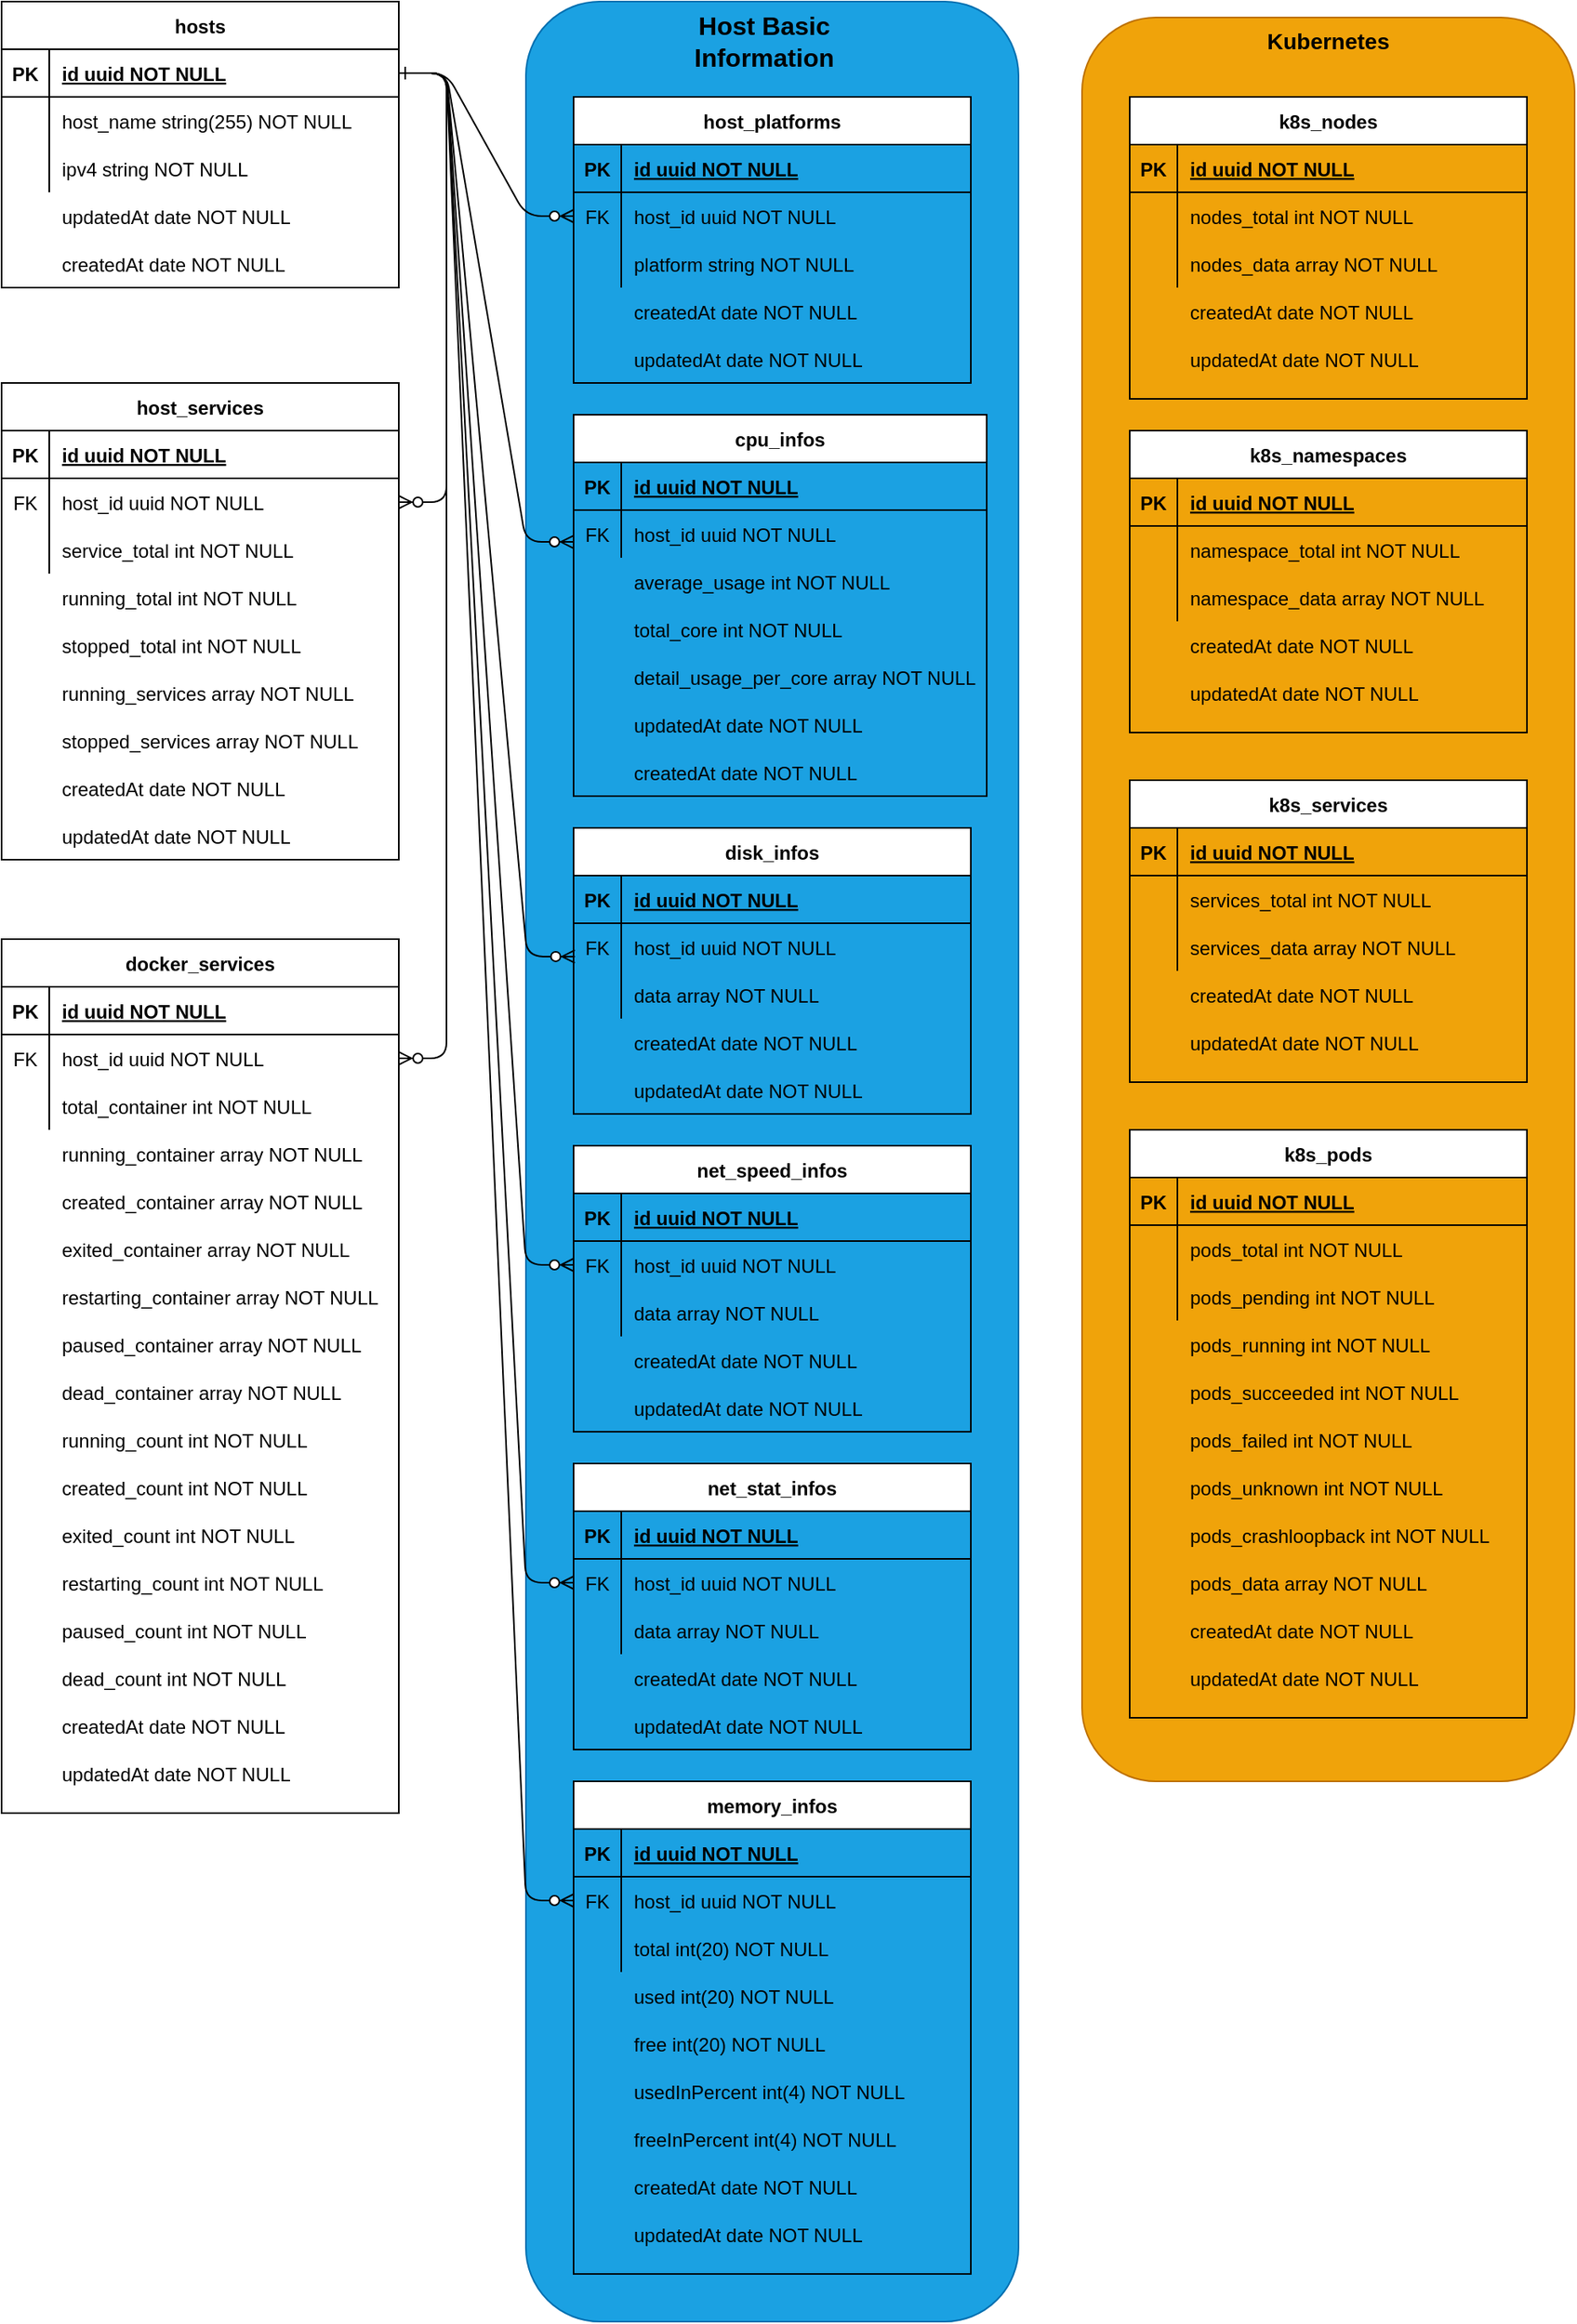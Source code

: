 <mxfile version="24.7.8">
  <diagram id="R2lEEEUBdFMjLlhIrx00" name="Page-1">
    <mxGraphModel dx="1886" dy="442" grid="1" gridSize="10" guides="1" tooltips="1" connect="1" arrows="1" fold="1" page="1" pageScale="1" pageWidth="1169" pageHeight="1654" math="0" shadow="0" extFonts="Permanent Marker^https://fonts.googleapis.com/css?family=Permanent+Marker">
      <root>
        <mxCell id="0" />
        <mxCell id="1" parent="0" />
        <mxCell id="sUVfMahXwBCotQ-zkwOX-160" value="" style="group;fontSize=14;" parent="1" vertex="1" connectable="0">
          <mxGeometry x="-749" y="30" width="310" height="1460" as="geometry" />
        </mxCell>
        <mxCell id="sUVfMahXwBCotQ-zkwOX-158" value="" style="rounded=1;whiteSpace=wrap;html=1;fillColor=#1ba1e2;fontColor=#ffffff;strokeColor=#006EAF;" parent="sUVfMahXwBCotQ-zkwOX-160" vertex="1">
          <mxGeometry width="310" height="1460" as="geometry" />
        </mxCell>
        <mxCell id="sUVfMahXwBCotQ-zkwOX-159" value="Host Basic Information" style="text;html=1;align=center;verticalAlign=middle;whiteSpace=wrap;rounded=0;fontSize=16;fontStyle=1" parent="sUVfMahXwBCotQ-zkwOX-160" vertex="1">
          <mxGeometry x="120" y="10" width="60" height="30" as="geometry" />
        </mxCell>
        <mxCell id="C-vyLk0tnHw3VtMMgP7b-1" value="" style="edgeStyle=entityRelationEdgeStyle;endArrow=ERzeroToMany;startArrow=ERone;endFill=1;startFill=0;exitX=1;exitY=0.5;exitDx=0;exitDy=0;entryX=0;entryY=0.667;entryDx=0;entryDy=0;entryPerimeter=0;" parent="1" source="sUVfMahXwBCotQ-zkwOX-2" target="C-vyLk0tnHw3VtMMgP7b-27" edge="1">
          <mxGeometry width="100" height="100" relative="1" as="geometry">
            <mxPoint x="-409" y="770" as="sourcePoint" />
            <mxPoint x="-309" y="670" as="targetPoint" />
          </mxGeometry>
        </mxCell>
        <mxCell id="sUVfMahXwBCotQ-zkwOX-22" value="" style="group" parent="1" vertex="1" connectable="0">
          <mxGeometry x="-1079" y="30" width="250" height="250" as="geometry" />
        </mxCell>
        <mxCell id="sUVfMahXwBCotQ-zkwOX-1" value="hosts" style="shape=table;startSize=30;container=1;collapsible=1;childLayout=tableLayout;fixedRows=1;rowLines=0;fontStyle=1;align=center;resizeLast=1;" parent="sUVfMahXwBCotQ-zkwOX-22" vertex="1">
          <mxGeometry width="250" height="180" as="geometry">
            <mxRectangle x="-190" y="105" width="70" height="30" as="alternateBounds" />
          </mxGeometry>
        </mxCell>
        <mxCell id="sUVfMahXwBCotQ-zkwOX-2" value="" style="shape=partialRectangle;collapsible=0;dropTarget=0;pointerEvents=0;fillColor=none;points=[[0,0.5],[1,0.5]];portConstraint=eastwest;top=0;left=0;right=0;bottom=1;" parent="sUVfMahXwBCotQ-zkwOX-1" vertex="1">
          <mxGeometry y="30" width="250" height="30" as="geometry" />
        </mxCell>
        <mxCell id="sUVfMahXwBCotQ-zkwOX-3" value="PK" style="shape=partialRectangle;overflow=hidden;connectable=0;fillColor=none;top=0;left=0;bottom=0;right=0;fontStyle=1;" parent="sUVfMahXwBCotQ-zkwOX-2" vertex="1">
          <mxGeometry width="30" height="30" as="geometry">
            <mxRectangle width="30" height="30" as="alternateBounds" />
          </mxGeometry>
        </mxCell>
        <mxCell id="sUVfMahXwBCotQ-zkwOX-4" value="id uuid NOT NULL" style="shape=partialRectangle;overflow=hidden;connectable=0;fillColor=none;top=0;left=0;bottom=0;right=0;align=left;spacingLeft=6;fontStyle=5;" parent="sUVfMahXwBCotQ-zkwOX-2" vertex="1">
          <mxGeometry x="30" width="220" height="30" as="geometry">
            <mxRectangle width="220" height="30" as="alternateBounds" />
          </mxGeometry>
        </mxCell>
        <mxCell id="sUVfMahXwBCotQ-zkwOX-5" value="" style="shape=partialRectangle;collapsible=0;dropTarget=0;pointerEvents=0;fillColor=none;points=[[0,0.5],[1,0.5]];portConstraint=eastwest;top=0;left=0;right=0;bottom=0;" parent="sUVfMahXwBCotQ-zkwOX-1" vertex="1">
          <mxGeometry y="60" width="250" height="30" as="geometry" />
        </mxCell>
        <mxCell id="sUVfMahXwBCotQ-zkwOX-6" value="" style="shape=partialRectangle;overflow=hidden;connectable=0;fillColor=none;top=0;left=0;bottom=0;right=0;" parent="sUVfMahXwBCotQ-zkwOX-5" vertex="1">
          <mxGeometry width="30" height="30" as="geometry">
            <mxRectangle width="30" height="30" as="alternateBounds" />
          </mxGeometry>
        </mxCell>
        <mxCell id="sUVfMahXwBCotQ-zkwOX-7" value="host_name string(255) NOT NULL" style="shape=partialRectangle;overflow=hidden;connectable=0;fillColor=none;top=0;left=0;bottom=0;right=0;align=left;spacingLeft=6;" parent="sUVfMahXwBCotQ-zkwOX-5" vertex="1">
          <mxGeometry x="30" width="220" height="30" as="geometry">
            <mxRectangle width="220" height="30" as="alternateBounds" />
          </mxGeometry>
        </mxCell>
        <mxCell id="sUVfMahXwBCotQ-zkwOX-8" value="" style="shape=partialRectangle;collapsible=0;dropTarget=0;pointerEvents=0;fillColor=none;points=[[0,0.5],[1,0.5]];portConstraint=eastwest;top=0;left=0;right=0;bottom=0;" parent="sUVfMahXwBCotQ-zkwOX-1" vertex="1">
          <mxGeometry y="90" width="250" height="30" as="geometry" />
        </mxCell>
        <mxCell id="sUVfMahXwBCotQ-zkwOX-9" value="" style="shape=partialRectangle;overflow=hidden;connectable=0;fillColor=none;top=0;left=0;bottom=0;right=0;" parent="sUVfMahXwBCotQ-zkwOX-8" vertex="1">
          <mxGeometry width="30" height="30" as="geometry">
            <mxRectangle width="30" height="30" as="alternateBounds" />
          </mxGeometry>
        </mxCell>
        <mxCell id="sUVfMahXwBCotQ-zkwOX-10" value="ipv4 string NOT NULL" style="shape=partialRectangle;overflow=hidden;connectable=0;fillColor=none;top=0;left=0;bottom=0;right=0;align=left;spacingLeft=6;" parent="sUVfMahXwBCotQ-zkwOX-8" vertex="1">
          <mxGeometry x="30" width="220" height="30" as="geometry">
            <mxRectangle width="220" height="30" as="alternateBounds" />
          </mxGeometry>
        </mxCell>
        <mxCell id="sUVfMahXwBCotQ-zkwOX-14" value="" style="group" parent="sUVfMahXwBCotQ-zkwOX-22" vertex="1" connectable="0">
          <mxGeometry y="150" width="250" height="30" as="geometry" />
        </mxCell>
        <mxCell id="sUVfMahXwBCotQ-zkwOX-12" value="createdAt date NOT NULL" style="shape=partialRectangle;overflow=hidden;connectable=0;fillColor=none;top=0;left=0;bottom=0;right=0;align=left;spacingLeft=6;" parent="sUVfMahXwBCotQ-zkwOX-14" vertex="1">
          <mxGeometry x="30" width="220" height="30.0" as="geometry">
            <mxRectangle width="220" height="30" as="alternateBounds" />
          </mxGeometry>
        </mxCell>
        <mxCell id="sUVfMahXwBCotQ-zkwOX-13" value="" style="shape=partialRectangle;overflow=hidden;connectable=0;fillColor=none;top=0;left=0;bottom=0;right=0;" parent="sUVfMahXwBCotQ-zkwOX-14" vertex="1">
          <mxGeometry width="30" height="30.0" as="geometry">
            <mxRectangle width="30" height="30" as="alternateBounds" />
          </mxGeometry>
        </mxCell>
        <mxCell id="g2UtRAa8Xb56AFg0x7i0-51" value="updatedAt date NOT NULL" style="shape=partialRectangle;overflow=hidden;connectable=0;fillColor=none;top=0;left=0;bottom=0;right=0;align=left;spacingLeft=6;" parent="sUVfMahXwBCotQ-zkwOX-22" vertex="1">
          <mxGeometry x="30" y="120" width="220" height="30" as="geometry">
            <mxRectangle width="220" height="30" as="alternateBounds" />
          </mxGeometry>
        </mxCell>
        <mxCell id="g2UtRAa8Xb56AFg0x7i0-52" value="" style="shape=partialRectangle;overflow=hidden;connectable=0;fillColor=none;top=0;left=0;bottom=0;right=0;" parent="sUVfMahXwBCotQ-zkwOX-22" vertex="1">
          <mxGeometry y="120" width="30" height="30" as="geometry">
            <mxRectangle width="30" height="30" as="alternateBounds" />
          </mxGeometry>
        </mxCell>
        <mxCell id="sUVfMahXwBCotQ-zkwOX-23" value="" style="group" parent="1" vertex="1" connectable="0">
          <mxGeometry x="-719" y="290" width="260" height="240" as="geometry" />
        </mxCell>
        <mxCell id="C-vyLk0tnHw3VtMMgP7b-23" value="cpu_infos" style="shape=table;startSize=30;container=1;collapsible=1;childLayout=tableLayout;fixedRows=1;rowLines=0;fontStyle=1;align=center;resizeLast=1;strokeColor=default;" parent="sUVfMahXwBCotQ-zkwOX-23" vertex="1">
          <mxGeometry width="260" height="240" as="geometry" />
        </mxCell>
        <mxCell id="C-vyLk0tnHw3VtMMgP7b-24" value="" style="shape=partialRectangle;collapsible=0;dropTarget=0;pointerEvents=0;fillColor=none;points=[[0,0.5],[1,0.5]];portConstraint=eastwest;top=0;left=0;right=0;bottom=1;" parent="C-vyLk0tnHw3VtMMgP7b-23" vertex="1">
          <mxGeometry y="30" width="260" height="30" as="geometry" />
        </mxCell>
        <mxCell id="C-vyLk0tnHw3VtMMgP7b-25" value="PK" style="shape=partialRectangle;overflow=hidden;connectable=0;fillColor=none;top=0;left=0;bottom=0;right=0;fontStyle=1;" parent="C-vyLk0tnHw3VtMMgP7b-24" vertex="1">
          <mxGeometry width="30" height="30" as="geometry">
            <mxRectangle width="30" height="30" as="alternateBounds" />
          </mxGeometry>
        </mxCell>
        <mxCell id="C-vyLk0tnHw3VtMMgP7b-26" value="id uuid NOT NULL" style="shape=partialRectangle;overflow=hidden;connectable=0;fillColor=none;top=0;left=0;bottom=0;right=0;align=left;spacingLeft=6;fontStyle=5;" parent="C-vyLk0tnHw3VtMMgP7b-24" vertex="1">
          <mxGeometry x="30" width="230" height="30" as="geometry">
            <mxRectangle width="230" height="30" as="alternateBounds" />
          </mxGeometry>
        </mxCell>
        <mxCell id="C-vyLk0tnHw3VtMMgP7b-27" value="" style="shape=partialRectangle;collapsible=0;dropTarget=0;pointerEvents=0;fillColor=none;points=[[0,0.5],[1,0.5]];portConstraint=eastwest;top=0;left=0;right=0;bottom=0;" parent="C-vyLk0tnHw3VtMMgP7b-23" vertex="1">
          <mxGeometry y="60" width="260" height="30" as="geometry" />
        </mxCell>
        <mxCell id="C-vyLk0tnHw3VtMMgP7b-28" value="FK" style="shape=partialRectangle;overflow=hidden;connectable=0;fillColor=none;top=0;left=0;bottom=0;right=0;" parent="C-vyLk0tnHw3VtMMgP7b-27" vertex="1">
          <mxGeometry width="30" height="30" as="geometry">
            <mxRectangle width="30" height="30" as="alternateBounds" />
          </mxGeometry>
        </mxCell>
        <mxCell id="C-vyLk0tnHw3VtMMgP7b-29" value="host_id uuid NOT NULL" style="shape=partialRectangle;overflow=hidden;connectable=0;fillColor=none;top=0;left=0;bottom=0;right=0;align=left;spacingLeft=6;" parent="C-vyLk0tnHw3VtMMgP7b-27" vertex="1">
          <mxGeometry x="30" width="230" height="30" as="geometry">
            <mxRectangle width="230" height="30" as="alternateBounds" />
          </mxGeometry>
        </mxCell>
        <mxCell id="sUVfMahXwBCotQ-zkwOX-15" value="" style="shape=partialRectangle;overflow=hidden;connectable=0;fillColor=none;top=0;left=0;bottom=0;right=0;" parent="sUVfMahXwBCotQ-zkwOX-23" vertex="1">
          <mxGeometry y="90" width="30" height="30" as="geometry">
            <mxRectangle width="30" height="30" as="alternateBounds" />
          </mxGeometry>
        </mxCell>
        <mxCell id="sUVfMahXwBCotQ-zkwOX-16" value="average_usage int NOT NULL" style="shape=partialRectangle;overflow=hidden;connectable=0;fillColor=none;top=0;left=0;bottom=0;right=0;align=left;spacingLeft=6;" parent="sUVfMahXwBCotQ-zkwOX-23" vertex="1">
          <mxGeometry x="30" y="90" width="230" height="30" as="geometry">
            <mxRectangle width="220" height="30" as="alternateBounds" />
          </mxGeometry>
        </mxCell>
        <mxCell id="sUVfMahXwBCotQ-zkwOX-17" value="" style="shape=partialRectangle;overflow=hidden;connectable=0;fillColor=none;top=0;left=0;bottom=0;right=0;" parent="sUVfMahXwBCotQ-zkwOX-23" vertex="1">
          <mxGeometry y="120" width="30" height="30" as="geometry">
            <mxRectangle width="30" height="30" as="alternateBounds" />
          </mxGeometry>
        </mxCell>
        <mxCell id="sUVfMahXwBCotQ-zkwOX-18" value="total_core int NOT NULL" style="shape=partialRectangle;overflow=hidden;connectable=0;fillColor=none;top=0;left=0;bottom=0;right=0;align=left;spacingLeft=6;" parent="sUVfMahXwBCotQ-zkwOX-23" vertex="1">
          <mxGeometry x="30" y="120" width="230" height="30" as="geometry">
            <mxRectangle width="220" height="30" as="alternateBounds" />
          </mxGeometry>
        </mxCell>
        <mxCell id="sUVfMahXwBCotQ-zkwOX-19" value="" style="shape=partialRectangle;overflow=hidden;connectable=0;fillColor=none;top=0;left=0;bottom=0;right=0;" parent="sUVfMahXwBCotQ-zkwOX-23" vertex="1">
          <mxGeometry y="150" width="30" height="30" as="geometry">
            <mxRectangle width="30" height="30" as="alternateBounds" />
          </mxGeometry>
        </mxCell>
        <mxCell id="sUVfMahXwBCotQ-zkwOX-20" value="detail_usage_per_core array NOT NULL" style="shape=partialRectangle;overflow=hidden;connectable=0;fillColor=none;top=0;left=0;bottom=0;right=0;align=left;spacingLeft=6;" parent="sUVfMahXwBCotQ-zkwOX-23" vertex="1">
          <mxGeometry x="30" y="150" width="230" height="30" as="geometry">
            <mxRectangle width="220" height="30" as="alternateBounds" />
          </mxGeometry>
        </mxCell>
        <mxCell id="sUVfMahXwBCotQ-zkwOX-25" value="" style="shape=partialRectangle;overflow=hidden;connectable=0;fillColor=none;top=0;left=0;bottom=0;right=0;" parent="sUVfMahXwBCotQ-zkwOX-23" vertex="1">
          <mxGeometry y="180" width="30" height="30" as="geometry">
            <mxRectangle width="30" height="30" as="alternateBounds" />
          </mxGeometry>
        </mxCell>
        <mxCell id="sUVfMahXwBCotQ-zkwOX-26" value="updatedAt date NOT NULL" style="shape=partialRectangle;overflow=hidden;connectable=0;fillColor=none;top=0;left=0;bottom=0;right=0;align=left;spacingLeft=6;" parent="sUVfMahXwBCotQ-zkwOX-23" vertex="1">
          <mxGeometry x="30" y="180" width="230" height="30" as="geometry">
            <mxRectangle width="220" height="30" as="alternateBounds" />
          </mxGeometry>
        </mxCell>
        <mxCell id="sUVfMahXwBCotQ-zkwOX-28" value="createdAt date NOT NULL" style="shape=partialRectangle;overflow=hidden;connectable=0;fillColor=none;top=0;left=0;bottom=0;right=0;align=left;spacingLeft=6;" parent="sUVfMahXwBCotQ-zkwOX-23" vertex="1">
          <mxGeometry x="30" y="210" width="230" height="30" as="geometry">
            <mxRectangle width="220" height="30" as="alternateBounds" />
          </mxGeometry>
        </mxCell>
        <mxCell id="sUVfMahXwBCotQ-zkwOX-29" value="" style="shape=partialRectangle;overflow=hidden;connectable=0;fillColor=none;top=0;left=0;bottom=0;right=0;" parent="sUVfMahXwBCotQ-zkwOX-23" vertex="1">
          <mxGeometry y="210" width="30" height="30" as="geometry">
            <mxRectangle width="30" height="30" as="alternateBounds" />
          </mxGeometry>
        </mxCell>
        <mxCell id="sUVfMahXwBCotQ-zkwOX-69" value="" style="edgeStyle=entityRelationEdgeStyle;endArrow=ERzeroToMany;startArrow=ERone;endFill=1;startFill=0;entryX=1;entryY=0.5;entryDx=0;entryDy=0;exitX=1;exitY=0.5;exitDx=0;exitDy=0;" parent="1" source="sUVfMahXwBCotQ-zkwOX-2" target="g2UtRAa8Xb56AFg0x7i0-6" edge="1">
          <mxGeometry width="100" height="100" relative="1" as="geometry">
            <mxPoint x="-829" y="75" as="sourcePoint" />
            <mxPoint x="-1109" y="185.01" as="targetPoint" />
            <Array as="points">
              <mxPoint x="-1439" y="345" />
              <mxPoint x="-1129" y="220" />
            </Array>
          </mxGeometry>
        </mxCell>
        <mxCell id="sUVfMahXwBCotQ-zkwOX-70" value="" style="group" parent="1" vertex="1" connectable="0">
          <mxGeometry x="-719" y="90" width="250" height="180" as="geometry" />
        </mxCell>
        <mxCell id="sUVfMahXwBCotQ-zkwOX-50" value="host_platforms" style="shape=table;startSize=30;container=1;collapsible=1;childLayout=tableLayout;fixedRows=1;rowLines=0;fontStyle=1;align=center;resizeLast=1;" parent="sUVfMahXwBCotQ-zkwOX-70" vertex="1">
          <mxGeometry width="250" height="180" as="geometry">
            <mxRectangle x="-190" y="105" width="70" height="30" as="alternateBounds" />
          </mxGeometry>
        </mxCell>
        <mxCell id="sUVfMahXwBCotQ-zkwOX-51" value="" style="shape=partialRectangle;collapsible=0;dropTarget=0;pointerEvents=0;fillColor=none;points=[[0,0.5],[1,0.5]];portConstraint=eastwest;top=0;left=0;right=0;bottom=1;" parent="sUVfMahXwBCotQ-zkwOX-50" vertex="1">
          <mxGeometry y="30" width="250" height="30" as="geometry" />
        </mxCell>
        <mxCell id="sUVfMahXwBCotQ-zkwOX-52" value="PK" style="shape=partialRectangle;overflow=hidden;connectable=0;fillColor=none;top=0;left=0;bottom=0;right=0;fontStyle=1;" parent="sUVfMahXwBCotQ-zkwOX-51" vertex="1">
          <mxGeometry width="30" height="30" as="geometry">
            <mxRectangle width="30" height="30" as="alternateBounds" />
          </mxGeometry>
        </mxCell>
        <mxCell id="sUVfMahXwBCotQ-zkwOX-53" value="id uuid NOT NULL" style="shape=partialRectangle;overflow=hidden;connectable=0;fillColor=none;top=0;left=0;bottom=0;right=0;align=left;spacingLeft=6;fontStyle=5;" parent="sUVfMahXwBCotQ-zkwOX-51" vertex="1">
          <mxGeometry x="30" width="220" height="30" as="geometry">
            <mxRectangle width="220" height="30" as="alternateBounds" />
          </mxGeometry>
        </mxCell>
        <mxCell id="sUVfMahXwBCotQ-zkwOX-54" value="" style="shape=partialRectangle;collapsible=0;dropTarget=0;pointerEvents=0;fillColor=none;points=[[0,0.5],[1,0.5]];portConstraint=eastwest;top=0;left=0;right=0;bottom=0;" parent="sUVfMahXwBCotQ-zkwOX-50" vertex="1">
          <mxGeometry y="60" width="250" height="30" as="geometry" />
        </mxCell>
        <mxCell id="sUVfMahXwBCotQ-zkwOX-55" value="FK" style="shape=partialRectangle;overflow=hidden;connectable=0;fillColor=none;top=0;left=0;bottom=0;right=0;" parent="sUVfMahXwBCotQ-zkwOX-54" vertex="1">
          <mxGeometry width="30" height="30" as="geometry">
            <mxRectangle width="30" height="30" as="alternateBounds" />
          </mxGeometry>
        </mxCell>
        <mxCell id="sUVfMahXwBCotQ-zkwOX-56" value="host_id uuid NOT NULL" style="shape=partialRectangle;overflow=hidden;connectable=0;fillColor=none;top=0;left=0;bottom=0;right=0;align=left;spacingLeft=6;" parent="sUVfMahXwBCotQ-zkwOX-54" vertex="1">
          <mxGeometry x="30" width="220" height="30" as="geometry">
            <mxRectangle width="220" height="30" as="alternateBounds" />
          </mxGeometry>
        </mxCell>
        <mxCell id="sUVfMahXwBCotQ-zkwOX-57" value="" style="shape=partialRectangle;collapsible=0;dropTarget=0;pointerEvents=0;fillColor=none;points=[[0,0.5],[1,0.5]];portConstraint=eastwest;top=0;left=0;right=0;bottom=0;" parent="sUVfMahXwBCotQ-zkwOX-50" vertex="1">
          <mxGeometry y="90" width="250" height="30" as="geometry" />
        </mxCell>
        <mxCell id="sUVfMahXwBCotQ-zkwOX-58" value="" style="shape=partialRectangle;overflow=hidden;connectable=0;fillColor=none;top=0;left=0;bottom=0;right=0;" parent="sUVfMahXwBCotQ-zkwOX-57" vertex="1">
          <mxGeometry width="30" height="30" as="geometry">
            <mxRectangle width="30" height="30" as="alternateBounds" />
          </mxGeometry>
        </mxCell>
        <mxCell id="sUVfMahXwBCotQ-zkwOX-59" value="platform string NOT NULL" style="shape=partialRectangle;overflow=hidden;connectable=0;fillColor=none;top=0;left=0;bottom=0;right=0;align=left;spacingLeft=6;" parent="sUVfMahXwBCotQ-zkwOX-57" vertex="1">
          <mxGeometry x="30" width="220" height="30" as="geometry">
            <mxRectangle width="220" height="30" as="alternateBounds" />
          </mxGeometry>
        </mxCell>
        <mxCell id="sUVfMahXwBCotQ-zkwOX-65" value="" style="group" parent="sUVfMahXwBCotQ-zkwOX-70" vertex="1" connectable="0">
          <mxGeometry y="120" width="250" height="30" as="geometry" />
        </mxCell>
        <mxCell id="sUVfMahXwBCotQ-zkwOX-63" value="" style="shape=partialRectangle;overflow=hidden;connectable=0;fillColor=none;top=0;left=0;bottom=0;right=0;" parent="sUVfMahXwBCotQ-zkwOX-65" vertex="1">
          <mxGeometry width="30" height="30" as="geometry">
            <mxRectangle width="30" height="30" as="alternateBounds" />
          </mxGeometry>
        </mxCell>
        <mxCell id="sUVfMahXwBCotQ-zkwOX-64" value="createdAt date NOT NULL" style="shape=partialRectangle;overflow=hidden;connectable=0;fillColor=none;top=0;left=0;bottom=0;right=0;align=left;spacingLeft=6;" parent="sUVfMahXwBCotQ-zkwOX-65" vertex="1">
          <mxGeometry x="30" width="220" height="30" as="geometry">
            <mxRectangle width="220" height="30" as="alternateBounds" />
          </mxGeometry>
        </mxCell>
        <mxCell id="sUVfMahXwBCotQ-zkwOX-66" value="" style="group" parent="sUVfMahXwBCotQ-zkwOX-70" vertex="1" connectable="0">
          <mxGeometry y="150" width="250" height="30" as="geometry" />
        </mxCell>
        <mxCell id="sUVfMahXwBCotQ-zkwOX-67" value="" style="shape=partialRectangle;overflow=hidden;connectable=0;fillColor=none;top=0;left=0;bottom=0;right=0;" parent="sUVfMahXwBCotQ-zkwOX-66" vertex="1">
          <mxGeometry width="30" height="30" as="geometry">
            <mxRectangle width="30" height="30" as="alternateBounds" />
          </mxGeometry>
        </mxCell>
        <mxCell id="sUVfMahXwBCotQ-zkwOX-68" value="updatedAt date NOT NULL" style="shape=partialRectangle;overflow=hidden;connectable=0;fillColor=none;top=0;left=0;bottom=0;right=0;align=left;spacingLeft=6;" parent="sUVfMahXwBCotQ-zkwOX-66" vertex="1">
          <mxGeometry x="30" width="220" height="30" as="geometry">
            <mxRectangle width="220" height="30" as="alternateBounds" />
          </mxGeometry>
        </mxCell>
        <mxCell id="sUVfMahXwBCotQ-zkwOX-71" value="" style="group" parent="1" vertex="1" connectable="0">
          <mxGeometry x="-719" y="550" width="250" height="180" as="geometry" />
        </mxCell>
        <mxCell id="sUVfMahXwBCotQ-zkwOX-72" value="disk_infos" style="shape=table;startSize=30;container=1;collapsible=1;childLayout=tableLayout;fixedRows=1;rowLines=0;fontStyle=1;align=center;resizeLast=1;" parent="sUVfMahXwBCotQ-zkwOX-71" vertex="1">
          <mxGeometry width="250" height="180" as="geometry">
            <mxRectangle x="-190" y="105" width="70" height="30" as="alternateBounds" />
          </mxGeometry>
        </mxCell>
        <mxCell id="sUVfMahXwBCotQ-zkwOX-73" value="" style="shape=partialRectangle;collapsible=0;dropTarget=0;pointerEvents=0;fillColor=none;points=[[0,0.5],[1,0.5]];portConstraint=eastwest;top=0;left=0;right=0;bottom=1;" parent="sUVfMahXwBCotQ-zkwOX-72" vertex="1">
          <mxGeometry y="30" width="250" height="30" as="geometry" />
        </mxCell>
        <mxCell id="sUVfMahXwBCotQ-zkwOX-74" value="PK" style="shape=partialRectangle;overflow=hidden;connectable=0;fillColor=none;top=0;left=0;bottom=0;right=0;fontStyle=1;" parent="sUVfMahXwBCotQ-zkwOX-73" vertex="1">
          <mxGeometry width="30" height="30" as="geometry">
            <mxRectangle width="30" height="30" as="alternateBounds" />
          </mxGeometry>
        </mxCell>
        <mxCell id="sUVfMahXwBCotQ-zkwOX-75" value="id uuid NOT NULL" style="shape=partialRectangle;overflow=hidden;connectable=0;fillColor=none;top=0;left=0;bottom=0;right=0;align=left;spacingLeft=6;fontStyle=5;" parent="sUVfMahXwBCotQ-zkwOX-73" vertex="1">
          <mxGeometry x="30" width="220" height="30" as="geometry">
            <mxRectangle width="220" height="30" as="alternateBounds" />
          </mxGeometry>
        </mxCell>
        <mxCell id="sUVfMahXwBCotQ-zkwOX-76" value="" style="shape=partialRectangle;collapsible=0;dropTarget=0;pointerEvents=0;fillColor=none;points=[[0,0.5],[1,0.5]];portConstraint=eastwest;top=0;left=0;right=0;bottom=0;" parent="sUVfMahXwBCotQ-zkwOX-72" vertex="1">
          <mxGeometry y="60" width="250" height="30" as="geometry" />
        </mxCell>
        <mxCell id="sUVfMahXwBCotQ-zkwOX-77" value="FK" style="shape=partialRectangle;overflow=hidden;connectable=0;fillColor=none;top=0;left=0;bottom=0;right=0;" parent="sUVfMahXwBCotQ-zkwOX-76" vertex="1">
          <mxGeometry width="30" height="30" as="geometry">
            <mxRectangle width="30" height="30" as="alternateBounds" />
          </mxGeometry>
        </mxCell>
        <mxCell id="sUVfMahXwBCotQ-zkwOX-78" value="host_id uuid NOT NULL" style="shape=partialRectangle;overflow=hidden;connectable=0;fillColor=none;top=0;left=0;bottom=0;right=0;align=left;spacingLeft=6;" parent="sUVfMahXwBCotQ-zkwOX-76" vertex="1">
          <mxGeometry x="30" width="220" height="30" as="geometry">
            <mxRectangle width="220" height="30" as="alternateBounds" />
          </mxGeometry>
        </mxCell>
        <mxCell id="sUVfMahXwBCotQ-zkwOX-79" value="" style="shape=partialRectangle;collapsible=0;dropTarget=0;pointerEvents=0;fillColor=none;points=[[0,0.5],[1,0.5]];portConstraint=eastwest;top=0;left=0;right=0;bottom=0;" parent="sUVfMahXwBCotQ-zkwOX-72" vertex="1">
          <mxGeometry y="90" width="250" height="30" as="geometry" />
        </mxCell>
        <mxCell id="sUVfMahXwBCotQ-zkwOX-80" value="" style="shape=partialRectangle;overflow=hidden;connectable=0;fillColor=none;top=0;left=0;bottom=0;right=0;" parent="sUVfMahXwBCotQ-zkwOX-79" vertex="1">
          <mxGeometry width="30" height="30" as="geometry">
            <mxRectangle width="30" height="30" as="alternateBounds" />
          </mxGeometry>
        </mxCell>
        <mxCell id="sUVfMahXwBCotQ-zkwOX-81" value="data array NOT NULL" style="shape=partialRectangle;overflow=hidden;connectable=0;fillColor=none;top=0;left=0;bottom=0;right=0;align=left;spacingLeft=6;" parent="sUVfMahXwBCotQ-zkwOX-79" vertex="1">
          <mxGeometry x="30" width="220" height="30" as="geometry">
            <mxRectangle width="220" height="30" as="alternateBounds" />
          </mxGeometry>
        </mxCell>
        <mxCell id="sUVfMahXwBCotQ-zkwOX-82" value="" style="group" parent="sUVfMahXwBCotQ-zkwOX-71" vertex="1" connectable="0">
          <mxGeometry y="120" width="250" height="30" as="geometry" />
        </mxCell>
        <mxCell id="sUVfMahXwBCotQ-zkwOX-83" value="" style="shape=partialRectangle;overflow=hidden;connectable=0;fillColor=none;top=0;left=0;bottom=0;right=0;" parent="sUVfMahXwBCotQ-zkwOX-82" vertex="1">
          <mxGeometry width="30" height="30" as="geometry">
            <mxRectangle width="30" height="30" as="alternateBounds" />
          </mxGeometry>
        </mxCell>
        <mxCell id="sUVfMahXwBCotQ-zkwOX-84" value="createdAt date NOT NULL" style="shape=partialRectangle;overflow=hidden;connectable=0;fillColor=none;top=0;left=0;bottom=0;right=0;align=left;spacingLeft=6;" parent="sUVfMahXwBCotQ-zkwOX-82" vertex="1">
          <mxGeometry x="30" width="220" height="30" as="geometry">
            <mxRectangle width="220" height="30" as="alternateBounds" />
          </mxGeometry>
        </mxCell>
        <mxCell id="sUVfMahXwBCotQ-zkwOX-85" value="" style="group" parent="sUVfMahXwBCotQ-zkwOX-71" vertex="1" connectable="0">
          <mxGeometry y="150" width="250" height="30" as="geometry" />
        </mxCell>
        <mxCell id="sUVfMahXwBCotQ-zkwOX-86" value="" style="shape=partialRectangle;overflow=hidden;connectable=0;fillColor=none;top=0;left=0;bottom=0;right=0;" parent="sUVfMahXwBCotQ-zkwOX-85" vertex="1">
          <mxGeometry width="30" height="30" as="geometry">
            <mxRectangle width="30" height="30" as="alternateBounds" />
          </mxGeometry>
        </mxCell>
        <mxCell id="sUVfMahXwBCotQ-zkwOX-87" value="updatedAt date NOT NULL" style="shape=partialRectangle;overflow=hidden;connectable=0;fillColor=none;top=0;left=0;bottom=0;right=0;align=left;spacingLeft=6;" parent="sUVfMahXwBCotQ-zkwOX-85" vertex="1">
          <mxGeometry x="30" width="220" height="30" as="geometry">
            <mxRectangle width="220" height="30" as="alternateBounds" />
          </mxGeometry>
        </mxCell>
        <mxCell id="sUVfMahXwBCotQ-zkwOX-88" value="" style="edgeStyle=entityRelationEdgeStyle;endArrow=ERzeroToMany;startArrow=ERone;endFill=1;startFill=0;exitX=1;exitY=0.5;exitDx=0;exitDy=0;entryX=0.003;entryY=0.698;entryDx=0;entryDy=0;entryPerimeter=0;" parent="1" source="sUVfMahXwBCotQ-zkwOX-2" target="sUVfMahXwBCotQ-zkwOX-76" edge="1">
          <mxGeometry width="100" height="100" relative="1" as="geometry">
            <mxPoint x="-849" y="290" as="sourcePoint" />
            <mxPoint x="-849" y="610" as="targetPoint" />
            <Array as="points">
              <mxPoint x="-749" y="380" />
              <mxPoint x="-749" y="510" />
            </Array>
          </mxGeometry>
        </mxCell>
        <mxCell id="sUVfMahXwBCotQ-zkwOX-89" value="" style="group" parent="1" vertex="1" connectable="0">
          <mxGeometry x="-719" y="750" width="250" height="180" as="geometry" />
        </mxCell>
        <mxCell id="sUVfMahXwBCotQ-zkwOX-90" value="net_speed_infos" style="shape=table;startSize=30;container=1;collapsible=1;childLayout=tableLayout;fixedRows=1;rowLines=0;fontStyle=1;align=center;resizeLast=1;" parent="sUVfMahXwBCotQ-zkwOX-89" vertex="1">
          <mxGeometry width="250" height="180" as="geometry">
            <mxRectangle x="-190" y="105" width="70" height="30" as="alternateBounds" />
          </mxGeometry>
        </mxCell>
        <mxCell id="sUVfMahXwBCotQ-zkwOX-91" value="" style="shape=partialRectangle;collapsible=0;dropTarget=0;pointerEvents=0;fillColor=none;points=[[0,0.5],[1,0.5]];portConstraint=eastwest;top=0;left=0;right=0;bottom=1;" parent="sUVfMahXwBCotQ-zkwOX-90" vertex="1">
          <mxGeometry y="30" width="250" height="30" as="geometry" />
        </mxCell>
        <mxCell id="sUVfMahXwBCotQ-zkwOX-92" value="PK" style="shape=partialRectangle;overflow=hidden;connectable=0;fillColor=none;top=0;left=0;bottom=0;right=0;fontStyle=1;" parent="sUVfMahXwBCotQ-zkwOX-91" vertex="1">
          <mxGeometry width="30" height="30" as="geometry">
            <mxRectangle width="30" height="30" as="alternateBounds" />
          </mxGeometry>
        </mxCell>
        <mxCell id="sUVfMahXwBCotQ-zkwOX-93" value="id uuid NOT NULL" style="shape=partialRectangle;overflow=hidden;connectable=0;fillColor=none;top=0;left=0;bottom=0;right=0;align=left;spacingLeft=6;fontStyle=5;" parent="sUVfMahXwBCotQ-zkwOX-91" vertex="1">
          <mxGeometry x="30" width="220" height="30" as="geometry">
            <mxRectangle width="220" height="30" as="alternateBounds" />
          </mxGeometry>
        </mxCell>
        <mxCell id="sUVfMahXwBCotQ-zkwOX-94" value="" style="shape=partialRectangle;collapsible=0;dropTarget=0;pointerEvents=0;fillColor=none;points=[[0,0.5],[1,0.5]];portConstraint=eastwest;top=0;left=0;right=0;bottom=0;" parent="sUVfMahXwBCotQ-zkwOX-90" vertex="1">
          <mxGeometry y="60" width="250" height="30" as="geometry" />
        </mxCell>
        <mxCell id="sUVfMahXwBCotQ-zkwOX-95" value="FK" style="shape=partialRectangle;overflow=hidden;connectable=0;fillColor=none;top=0;left=0;bottom=0;right=0;" parent="sUVfMahXwBCotQ-zkwOX-94" vertex="1">
          <mxGeometry width="30" height="30" as="geometry">
            <mxRectangle width="30" height="30" as="alternateBounds" />
          </mxGeometry>
        </mxCell>
        <mxCell id="sUVfMahXwBCotQ-zkwOX-96" value="host_id uuid NOT NULL" style="shape=partialRectangle;overflow=hidden;connectable=0;fillColor=none;top=0;left=0;bottom=0;right=0;align=left;spacingLeft=6;" parent="sUVfMahXwBCotQ-zkwOX-94" vertex="1">
          <mxGeometry x="30" width="220" height="30" as="geometry">
            <mxRectangle width="220" height="30" as="alternateBounds" />
          </mxGeometry>
        </mxCell>
        <mxCell id="sUVfMahXwBCotQ-zkwOX-97" value="" style="shape=partialRectangle;collapsible=0;dropTarget=0;pointerEvents=0;fillColor=none;points=[[0,0.5],[1,0.5]];portConstraint=eastwest;top=0;left=0;right=0;bottom=0;" parent="sUVfMahXwBCotQ-zkwOX-90" vertex="1">
          <mxGeometry y="90" width="250" height="30" as="geometry" />
        </mxCell>
        <mxCell id="sUVfMahXwBCotQ-zkwOX-98" value="" style="shape=partialRectangle;overflow=hidden;connectable=0;fillColor=none;top=0;left=0;bottom=0;right=0;" parent="sUVfMahXwBCotQ-zkwOX-97" vertex="1">
          <mxGeometry width="30" height="30" as="geometry">
            <mxRectangle width="30" height="30" as="alternateBounds" />
          </mxGeometry>
        </mxCell>
        <mxCell id="sUVfMahXwBCotQ-zkwOX-99" value="data array NOT NULL" style="shape=partialRectangle;overflow=hidden;connectable=0;fillColor=none;top=0;left=0;bottom=0;right=0;align=left;spacingLeft=6;" parent="sUVfMahXwBCotQ-zkwOX-97" vertex="1">
          <mxGeometry x="30" width="220" height="30" as="geometry">
            <mxRectangle width="220" height="30" as="alternateBounds" />
          </mxGeometry>
        </mxCell>
        <mxCell id="sUVfMahXwBCotQ-zkwOX-100" value="" style="group" parent="sUVfMahXwBCotQ-zkwOX-89" vertex="1" connectable="0">
          <mxGeometry y="120" width="250" height="30" as="geometry" />
        </mxCell>
        <mxCell id="sUVfMahXwBCotQ-zkwOX-101" value="" style="shape=partialRectangle;overflow=hidden;connectable=0;fillColor=none;top=0;left=0;bottom=0;right=0;" parent="sUVfMahXwBCotQ-zkwOX-100" vertex="1">
          <mxGeometry width="30" height="30" as="geometry">
            <mxRectangle width="30" height="30" as="alternateBounds" />
          </mxGeometry>
        </mxCell>
        <mxCell id="sUVfMahXwBCotQ-zkwOX-102" value="createdAt date NOT NULL" style="shape=partialRectangle;overflow=hidden;connectable=0;fillColor=none;top=0;left=0;bottom=0;right=0;align=left;spacingLeft=6;" parent="sUVfMahXwBCotQ-zkwOX-100" vertex="1">
          <mxGeometry x="30" width="220" height="30" as="geometry">
            <mxRectangle width="220" height="30" as="alternateBounds" />
          </mxGeometry>
        </mxCell>
        <mxCell id="sUVfMahXwBCotQ-zkwOX-103" value="" style="group" parent="sUVfMahXwBCotQ-zkwOX-89" vertex="1" connectable="0">
          <mxGeometry y="150" width="250" height="30" as="geometry" />
        </mxCell>
        <mxCell id="sUVfMahXwBCotQ-zkwOX-104" value="" style="shape=partialRectangle;overflow=hidden;connectable=0;fillColor=none;top=0;left=0;bottom=0;right=0;" parent="sUVfMahXwBCotQ-zkwOX-103" vertex="1">
          <mxGeometry width="30" height="30" as="geometry">
            <mxRectangle width="30" height="30" as="alternateBounds" />
          </mxGeometry>
        </mxCell>
        <mxCell id="sUVfMahXwBCotQ-zkwOX-105" value="updatedAt date NOT NULL" style="shape=partialRectangle;overflow=hidden;connectable=0;fillColor=none;top=0;left=0;bottom=0;right=0;align=left;spacingLeft=6;" parent="sUVfMahXwBCotQ-zkwOX-103" vertex="1">
          <mxGeometry x="30" width="220" height="30" as="geometry">
            <mxRectangle width="220" height="30" as="alternateBounds" />
          </mxGeometry>
        </mxCell>
        <mxCell id="sUVfMahXwBCotQ-zkwOX-106" value="" style="edgeStyle=entityRelationEdgeStyle;endArrow=ERzeroToMany;startArrow=ERone;endFill=1;startFill=0;exitX=1;exitY=0.5;exitDx=0;exitDy=0;entryX=0;entryY=0.5;entryDx=0;entryDy=0;" parent="1" source="sUVfMahXwBCotQ-zkwOX-2" target="sUVfMahXwBCotQ-zkwOX-94" edge="1">
          <mxGeometry width="100" height="100" relative="1" as="geometry">
            <mxPoint x="-769" y="145" as="sourcePoint" />
            <mxPoint x="-708" y="641" as="targetPoint" />
            <Array as="points">
              <mxPoint x="-739" y="390" />
              <mxPoint x="-739" y="520" />
            </Array>
          </mxGeometry>
        </mxCell>
        <mxCell id="sUVfMahXwBCotQ-zkwOX-107" value="" style="group" parent="1" vertex="1" connectable="0">
          <mxGeometry x="-719" y="950" width="250" height="180" as="geometry" />
        </mxCell>
        <mxCell id="sUVfMahXwBCotQ-zkwOX-108" value="net_stat_infos" style="shape=table;startSize=30;container=1;collapsible=1;childLayout=tableLayout;fixedRows=1;rowLines=0;fontStyle=1;align=center;resizeLast=1;" parent="sUVfMahXwBCotQ-zkwOX-107" vertex="1">
          <mxGeometry width="250" height="180" as="geometry">
            <mxRectangle x="-190" y="105" width="70" height="30" as="alternateBounds" />
          </mxGeometry>
        </mxCell>
        <mxCell id="sUVfMahXwBCotQ-zkwOX-109" value="" style="shape=partialRectangle;collapsible=0;dropTarget=0;pointerEvents=0;fillColor=none;points=[[0,0.5],[1,0.5]];portConstraint=eastwest;top=0;left=0;right=0;bottom=1;" parent="sUVfMahXwBCotQ-zkwOX-108" vertex="1">
          <mxGeometry y="30" width="250" height="30" as="geometry" />
        </mxCell>
        <mxCell id="sUVfMahXwBCotQ-zkwOX-110" value="PK" style="shape=partialRectangle;overflow=hidden;connectable=0;fillColor=none;top=0;left=0;bottom=0;right=0;fontStyle=1;" parent="sUVfMahXwBCotQ-zkwOX-109" vertex="1">
          <mxGeometry width="30" height="30" as="geometry">
            <mxRectangle width="30" height="30" as="alternateBounds" />
          </mxGeometry>
        </mxCell>
        <mxCell id="sUVfMahXwBCotQ-zkwOX-111" value="id uuid NOT NULL" style="shape=partialRectangle;overflow=hidden;connectable=0;fillColor=none;top=0;left=0;bottom=0;right=0;align=left;spacingLeft=6;fontStyle=5;" parent="sUVfMahXwBCotQ-zkwOX-109" vertex="1">
          <mxGeometry x="30" width="220" height="30" as="geometry">
            <mxRectangle width="220" height="30" as="alternateBounds" />
          </mxGeometry>
        </mxCell>
        <mxCell id="sUVfMahXwBCotQ-zkwOX-112" value="" style="shape=partialRectangle;collapsible=0;dropTarget=0;pointerEvents=0;fillColor=none;points=[[0,0.5],[1,0.5]];portConstraint=eastwest;top=0;left=0;right=0;bottom=0;" parent="sUVfMahXwBCotQ-zkwOX-108" vertex="1">
          <mxGeometry y="60" width="250" height="30" as="geometry" />
        </mxCell>
        <mxCell id="sUVfMahXwBCotQ-zkwOX-113" value="FK" style="shape=partialRectangle;overflow=hidden;connectable=0;fillColor=none;top=0;left=0;bottom=0;right=0;" parent="sUVfMahXwBCotQ-zkwOX-112" vertex="1">
          <mxGeometry width="30" height="30" as="geometry">
            <mxRectangle width="30" height="30" as="alternateBounds" />
          </mxGeometry>
        </mxCell>
        <mxCell id="sUVfMahXwBCotQ-zkwOX-114" value="host_id uuid NOT NULL" style="shape=partialRectangle;overflow=hidden;connectable=0;fillColor=none;top=0;left=0;bottom=0;right=0;align=left;spacingLeft=6;" parent="sUVfMahXwBCotQ-zkwOX-112" vertex="1">
          <mxGeometry x="30" width="220" height="30" as="geometry">
            <mxRectangle width="220" height="30" as="alternateBounds" />
          </mxGeometry>
        </mxCell>
        <mxCell id="sUVfMahXwBCotQ-zkwOX-115" value="" style="shape=partialRectangle;collapsible=0;dropTarget=0;pointerEvents=0;fillColor=none;points=[[0,0.5],[1,0.5]];portConstraint=eastwest;top=0;left=0;right=0;bottom=0;" parent="sUVfMahXwBCotQ-zkwOX-108" vertex="1">
          <mxGeometry y="90" width="250" height="30" as="geometry" />
        </mxCell>
        <mxCell id="sUVfMahXwBCotQ-zkwOX-116" value="" style="shape=partialRectangle;overflow=hidden;connectable=0;fillColor=none;top=0;left=0;bottom=0;right=0;" parent="sUVfMahXwBCotQ-zkwOX-115" vertex="1">
          <mxGeometry width="30" height="30" as="geometry">
            <mxRectangle width="30" height="30" as="alternateBounds" />
          </mxGeometry>
        </mxCell>
        <mxCell id="sUVfMahXwBCotQ-zkwOX-117" value="data array NOT NULL" style="shape=partialRectangle;overflow=hidden;connectable=0;fillColor=none;top=0;left=0;bottom=0;right=0;align=left;spacingLeft=6;" parent="sUVfMahXwBCotQ-zkwOX-115" vertex="1">
          <mxGeometry x="30" width="220" height="30" as="geometry">
            <mxRectangle width="220" height="30" as="alternateBounds" />
          </mxGeometry>
        </mxCell>
        <mxCell id="sUVfMahXwBCotQ-zkwOX-118" value="" style="group" parent="sUVfMahXwBCotQ-zkwOX-107" vertex="1" connectable="0">
          <mxGeometry y="120" width="250" height="30" as="geometry" />
        </mxCell>
        <mxCell id="sUVfMahXwBCotQ-zkwOX-119" value="" style="shape=partialRectangle;overflow=hidden;connectable=0;fillColor=none;top=0;left=0;bottom=0;right=0;" parent="sUVfMahXwBCotQ-zkwOX-118" vertex="1">
          <mxGeometry width="30" height="30" as="geometry">
            <mxRectangle width="30" height="30" as="alternateBounds" />
          </mxGeometry>
        </mxCell>
        <mxCell id="sUVfMahXwBCotQ-zkwOX-120" value="createdAt date NOT NULL" style="shape=partialRectangle;overflow=hidden;connectable=0;fillColor=none;top=0;left=0;bottom=0;right=0;align=left;spacingLeft=6;" parent="sUVfMahXwBCotQ-zkwOX-118" vertex="1">
          <mxGeometry x="30" width="220" height="30" as="geometry">
            <mxRectangle width="220" height="30" as="alternateBounds" />
          </mxGeometry>
        </mxCell>
        <mxCell id="sUVfMahXwBCotQ-zkwOX-121" value="" style="group" parent="sUVfMahXwBCotQ-zkwOX-107" vertex="1" connectable="0">
          <mxGeometry y="150" width="250" height="30" as="geometry" />
        </mxCell>
        <mxCell id="sUVfMahXwBCotQ-zkwOX-122" value="" style="shape=partialRectangle;overflow=hidden;connectable=0;fillColor=none;top=0;left=0;bottom=0;right=0;" parent="sUVfMahXwBCotQ-zkwOX-121" vertex="1">
          <mxGeometry width="30" height="30" as="geometry">
            <mxRectangle width="30" height="30" as="alternateBounds" />
          </mxGeometry>
        </mxCell>
        <mxCell id="sUVfMahXwBCotQ-zkwOX-123" value="updatedAt date NOT NULL" style="shape=partialRectangle;overflow=hidden;connectable=0;fillColor=none;top=0;left=0;bottom=0;right=0;align=left;spacingLeft=6;" parent="sUVfMahXwBCotQ-zkwOX-121" vertex="1">
          <mxGeometry x="30" width="220" height="30" as="geometry">
            <mxRectangle width="220" height="30" as="alternateBounds" />
          </mxGeometry>
        </mxCell>
        <mxCell id="sUVfMahXwBCotQ-zkwOX-124" value="" style="edgeStyle=entityRelationEdgeStyle;endArrow=ERzeroToMany;startArrow=ERone;endFill=1;startFill=0;exitX=1;exitY=0.5;exitDx=0;exitDy=0;entryX=0;entryY=0.5;entryDx=0;entryDy=0;" parent="1" source="sUVfMahXwBCotQ-zkwOX-2" target="sUVfMahXwBCotQ-zkwOX-112" edge="1">
          <mxGeometry width="100" height="100" relative="1" as="geometry">
            <mxPoint x="-769" y="145" as="sourcePoint" />
            <mxPoint x="-709" y="835" as="targetPoint" />
            <Array as="points">
              <mxPoint x="-729" y="400" />
              <mxPoint x="-729" y="530" />
            </Array>
          </mxGeometry>
        </mxCell>
        <mxCell id="sUVfMahXwBCotQ-zkwOX-155" value="" style="group" parent="1" vertex="1" connectable="0">
          <mxGeometry x="-719" y="1150" width="250" height="310" as="geometry" />
        </mxCell>
        <mxCell id="sUVfMahXwBCotQ-zkwOX-126" value="memory_infos" style="shape=table;startSize=30;container=1;collapsible=1;childLayout=tableLayout;fixedRows=1;rowLines=0;fontStyle=1;align=center;resizeLast=1;" parent="sUVfMahXwBCotQ-zkwOX-155" vertex="1">
          <mxGeometry width="250" height="310" as="geometry">
            <mxRectangle x="-190" y="105" width="70" height="30" as="alternateBounds" />
          </mxGeometry>
        </mxCell>
        <mxCell id="sUVfMahXwBCotQ-zkwOX-127" value="" style="shape=partialRectangle;collapsible=0;dropTarget=0;pointerEvents=0;fillColor=none;points=[[0,0.5],[1,0.5]];portConstraint=eastwest;top=0;left=0;right=0;bottom=1;" parent="sUVfMahXwBCotQ-zkwOX-126" vertex="1">
          <mxGeometry y="30" width="250" height="30" as="geometry" />
        </mxCell>
        <mxCell id="sUVfMahXwBCotQ-zkwOX-128" value="PK" style="shape=partialRectangle;overflow=hidden;connectable=0;fillColor=none;top=0;left=0;bottom=0;right=0;fontStyle=1;" parent="sUVfMahXwBCotQ-zkwOX-127" vertex="1">
          <mxGeometry width="30" height="30" as="geometry">
            <mxRectangle width="30" height="30" as="alternateBounds" />
          </mxGeometry>
        </mxCell>
        <mxCell id="sUVfMahXwBCotQ-zkwOX-129" value="id uuid NOT NULL" style="shape=partialRectangle;overflow=hidden;connectable=0;fillColor=none;top=0;left=0;bottom=0;right=0;align=left;spacingLeft=6;fontStyle=5;" parent="sUVfMahXwBCotQ-zkwOX-127" vertex="1">
          <mxGeometry x="30" width="220" height="30" as="geometry">
            <mxRectangle width="220" height="30" as="alternateBounds" />
          </mxGeometry>
        </mxCell>
        <mxCell id="sUVfMahXwBCotQ-zkwOX-130" value="" style="shape=partialRectangle;collapsible=0;dropTarget=0;pointerEvents=0;fillColor=none;points=[[0,0.5],[1,0.5]];portConstraint=eastwest;top=0;left=0;right=0;bottom=0;" parent="sUVfMahXwBCotQ-zkwOX-126" vertex="1">
          <mxGeometry y="60" width="250" height="30" as="geometry" />
        </mxCell>
        <mxCell id="sUVfMahXwBCotQ-zkwOX-131" value="FK" style="shape=partialRectangle;overflow=hidden;connectable=0;fillColor=none;top=0;left=0;bottom=0;right=0;" parent="sUVfMahXwBCotQ-zkwOX-130" vertex="1">
          <mxGeometry width="30" height="30" as="geometry">
            <mxRectangle width="30" height="30" as="alternateBounds" />
          </mxGeometry>
        </mxCell>
        <mxCell id="sUVfMahXwBCotQ-zkwOX-132" value="host_id uuid NOT NULL" style="shape=partialRectangle;overflow=hidden;connectable=0;fillColor=none;top=0;left=0;bottom=0;right=0;align=left;spacingLeft=6;" parent="sUVfMahXwBCotQ-zkwOX-130" vertex="1">
          <mxGeometry x="30" width="220" height="30" as="geometry">
            <mxRectangle width="220" height="30" as="alternateBounds" />
          </mxGeometry>
        </mxCell>
        <mxCell id="sUVfMahXwBCotQ-zkwOX-133" value="" style="shape=partialRectangle;collapsible=0;dropTarget=0;pointerEvents=0;fillColor=none;points=[[0,0.5],[1,0.5]];portConstraint=eastwest;top=0;left=0;right=0;bottom=0;" parent="sUVfMahXwBCotQ-zkwOX-126" vertex="1">
          <mxGeometry y="90" width="250" height="30" as="geometry" />
        </mxCell>
        <mxCell id="sUVfMahXwBCotQ-zkwOX-134" value="" style="shape=partialRectangle;overflow=hidden;connectable=0;fillColor=none;top=0;left=0;bottom=0;right=0;" parent="sUVfMahXwBCotQ-zkwOX-133" vertex="1">
          <mxGeometry width="30" height="30" as="geometry">
            <mxRectangle width="30" height="30" as="alternateBounds" />
          </mxGeometry>
        </mxCell>
        <mxCell id="sUVfMahXwBCotQ-zkwOX-135" value="total int(20) NOT NULL" style="shape=partialRectangle;overflow=hidden;connectable=0;fillColor=none;top=0;left=0;bottom=0;right=0;align=left;spacingLeft=6;" parent="sUVfMahXwBCotQ-zkwOX-133" vertex="1">
          <mxGeometry x="30" width="220" height="30" as="geometry">
            <mxRectangle width="220" height="30" as="alternateBounds" />
          </mxGeometry>
        </mxCell>
        <mxCell id="sUVfMahXwBCotQ-zkwOX-154" value="" style="group" parent="sUVfMahXwBCotQ-zkwOX-155" vertex="1" connectable="0">
          <mxGeometry y="120" width="250" height="180" as="geometry" />
        </mxCell>
        <mxCell id="sUVfMahXwBCotQ-zkwOX-136" value="" style="group" parent="sUVfMahXwBCotQ-zkwOX-154" vertex="1" connectable="0">
          <mxGeometry y="120" width="250" height="30" as="geometry" />
        </mxCell>
        <mxCell id="sUVfMahXwBCotQ-zkwOX-137" value="" style="shape=partialRectangle;overflow=hidden;connectable=0;fillColor=none;top=0;left=0;bottom=0;right=0;" parent="sUVfMahXwBCotQ-zkwOX-136" vertex="1">
          <mxGeometry width="30" height="30" as="geometry">
            <mxRectangle width="30" height="30" as="alternateBounds" />
          </mxGeometry>
        </mxCell>
        <mxCell id="sUVfMahXwBCotQ-zkwOX-138" value="createdAt date NOT NULL" style="shape=partialRectangle;overflow=hidden;connectable=0;fillColor=none;top=0;left=0;bottom=0;right=0;align=left;spacingLeft=6;" parent="sUVfMahXwBCotQ-zkwOX-136" vertex="1">
          <mxGeometry x="30" width="220" height="30" as="geometry">
            <mxRectangle width="220" height="30" as="alternateBounds" />
          </mxGeometry>
        </mxCell>
        <mxCell id="sUVfMahXwBCotQ-zkwOX-139" value="" style="group" parent="sUVfMahXwBCotQ-zkwOX-154" vertex="1" connectable="0">
          <mxGeometry y="150" width="250" height="30" as="geometry" />
        </mxCell>
        <mxCell id="sUVfMahXwBCotQ-zkwOX-140" value="" style="shape=partialRectangle;overflow=hidden;connectable=0;fillColor=none;top=0;left=0;bottom=0;right=0;" parent="sUVfMahXwBCotQ-zkwOX-139" vertex="1">
          <mxGeometry width="30" height="30" as="geometry">
            <mxRectangle width="30" height="30" as="alternateBounds" />
          </mxGeometry>
        </mxCell>
        <mxCell id="sUVfMahXwBCotQ-zkwOX-141" value="updatedAt date NOT NULL" style="shape=partialRectangle;overflow=hidden;connectable=0;fillColor=none;top=0;left=0;bottom=0;right=0;align=left;spacingLeft=6;" parent="sUVfMahXwBCotQ-zkwOX-139" vertex="1">
          <mxGeometry x="30" width="220" height="30" as="geometry">
            <mxRectangle width="220" height="30" as="alternateBounds" />
          </mxGeometry>
        </mxCell>
        <mxCell id="sUVfMahXwBCotQ-zkwOX-142" value="" style="group" parent="sUVfMahXwBCotQ-zkwOX-154" vertex="1" connectable="0">
          <mxGeometry width="250" height="30" as="geometry" />
        </mxCell>
        <mxCell id="sUVfMahXwBCotQ-zkwOX-143" value="" style="shape=partialRectangle;overflow=hidden;connectable=0;fillColor=none;top=0;left=0;bottom=0;right=0;" parent="sUVfMahXwBCotQ-zkwOX-142" vertex="1">
          <mxGeometry width="30" height="30" as="geometry">
            <mxRectangle width="30" height="30" as="alternateBounds" />
          </mxGeometry>
        </mxCell>
        <mxCell id="sUVfMahXwBCotQ-zkwOX-144" value="used int(20) NOT NULL" style="shape=partialRectangle;overflow=hidden;connectable=0;fillColor=none;top=0;left=0;bottom=0;right=0;align=left;spacingLeft=6;" parent="sUVfMahXwBCotQ-zkwOX-142" vertex="1">
          <mxGeometry x="30" width="220" height="30" as="geometry">
            <mxRectangle width="220" height="30" as="alternateBounds" />
          </mxGeometry>
        </mxCell>
        <mxCell id="sUVfMahXwBCotQ-zkwOX-145" value="" style="group" parent="sUVfMahXwBCotQ-zkwOX-154" vertex="1" connectable="0">
          <mxGeometry y="30" width="250" height="30" as="geometry" />
        </mxCell>
        <mxCell id="sUVfMahXwBCotQ-zkwOX-146" value="" style="shape=partialRectangle;overflow=hidden;connectable=0;fillColor=none;top=0;left=0;bottom=0;right=0;" parent="sUVfMahXwBCotQ-zkwOX-145" vertex="1">
          <mxGeometry width="30" height="30" as="geometry">
            <mxRectangle width="30" height="30" as="alternateBounds" />
          </mxGeometry>
        </mxCell>
        <mxCell id="sUVfMahXwBCotQ-zkwOX-147" value="free int(20) NOT NULL" style="shape=partialRectangle;overflow=hidden;connectable=0;fillColor=none;top=0;left=0;bottom=0;right=0;align=left;spacingLeft=6;" parent="sUVfMahXwBCotQ-zkwOX-145" vertex="1">
          <mxGeometry x="30" width="220" height="30" as="geometry">
            <mxRectangle width="220" height="30" as="alternateBounds" />
          </mxGeometry>
        </mxCell>
        <mxCell id="sUVfMahXwBCotQ-zkwOX-148" value="" style="group" parent="sUVfMahXwBCotQ-zkwOX-154" vertex="1" connectable="0">
          <mxGeometry y="60" width="250" height="30" as="geometry" />
        </mxCell>
        <mxCell id="sUVfMahXwBCotQ-zkwOX-149" value="" style="shape=partialRectangle;overflow=hidden;connectable=0;fillColor=none;top=0;left=0;bottom=0;right=0;" parent="sUVfMahXwBCotQ-zkwOX-148" vertex="1">
          <mxGeometry width="30" height="30" as="geometry">
            <mxRectangle width="30" height="30" as="alternateBounds" />
          </mxGeometry>
        </mxCell>
        <mxCell id="sUVfMahXwBCotQ-zkwOX-150" value="usedInPercent int(4) NOT NULL" style="shape=partialRectangle;overflow=hidden;connectable=0;fillColor=none;top=0;left=0;bottom=0;right=0;align=left;spacingLeft=6;" parent="sUVfMahXwBCotQ-zkwOX-148" vertex="1">
          <mxGeometry x="30" width="220" height="30" as="geometry">
            <mxRectangle width="220" height="30" as="alternateBounds" />
          </mxGeometry>
        </mxCell>
        <mxCell id="sUVfMahXwBCotQ-zkwOX-151" value="" style="group" parent="sUVfMahXwBCotQ-zkwOX-154" vertex="1" connectable="0">
          <mxGeometry y="90" width="250" height="30" as="geometry" />
        </mxCell>
        <mxCell id="sUVfMahXwBCotQ-zkwOX-152" value="" style="shape=partialRectangle;overflow=hidden;connectable=0;fillColor=none;top=0;left=0;bottom=0;right=0;" parent="sUVfMahXwBCotQ-zkwOX-151" vertex="1">
          <mxGeometry width="30" height="30" as="geometry">
            <mxRectangle width="30" height="30" as="alternateBounds" />
          </mxGeometry>
        </mxCell>
        <mxCell id="sUVfMahXwBCotQ-zkwOX-153" value="freeInPercent int(4) NOT NULL" style="shape=partialRectangle;overflow=hidden;connectable=0;fillColor=none;top=0;left=0;bottom=0;right=0;align=left;spacingLeft=6;" parent="sUVfMahXwBCotQ-zkwOX-151" vertex="1">
          <mxGeometry x="30" width="220" height="30" as="geometry">
            <mxRectangle width="220" height="30" as="alternateBounds" />
          </mxGeometry>
        </mxCell>
        <mxCell id="sUVfMahXwBCotQ-zkwOX-156" value="" style="edgeStyle=entityRelationEdgeStyle;endArrow=ERzeroToMany;startArrow=ERone;endFill=1;startFill=0;entryX=0;entryY=0.5;entryDx=0;entryDy=0;exitX=1;exitY=0.5;exitDx=0;exitDy=0;" parent="1" source="sUVfMahXwBCotQ-zkwOX-2" target="sUVfMahXwBCotQ-zkwOX-130" edge="1">
          <mxGeometry width="100" height="100" relative="1" as="geometry">
            <mxPoint x="-789" y="280" as="sourcePoint" />
            <mxPoint x="-709" y="1035" as="targetPoint" />
            <Array as="points">
              <mxPoint x="-719" y="410" />
              <mxPoint x="-719" y="540" />
            </Array>
          </mxGeometry>
        </mxCell>
        <mxCell id="g2UtRAa8Xb56AFg0x7i0-1" value="" style="group" parent="1" vertex="1" connectable="0">
          <mxGeometry x="-1079" y="270" width="250" height="300" as="geometry" />
        </mxCell>
        <mxCell id="g2UtRAa8Xb56AFg0x7i0-2" value="host_services" style="shape=table;startSize=30;container=1;collapsible=1;childLayout=tableLayout;fixedRows=1;rowLines=0;fontStyle=1;align=center;resizeLast=1;" parent="g2UtRAa8Xb56AFg0x7i0-1" vertex="1">
          <mxGeometry width="250" height="300" as="geometry">
            <mxRectangle x="-190" y="105" width="70" height="30" as="alternateBounds" />
          </mxGeometry>
        </mxCell>
        <mxCell id="g2UtRAa8Xb56AFg0x7i0-3" value="" style="shape=partialRectangle;collapsible=0;dropTarget=0;pointerEvents=0;fillColor=none;points=[[0,0.5],[1,0.5]];portConstraint=eastwest;top=0;left=0;right=0;bottom=1;" parent="g2UtRAa8Xb56AFg0x7i0-2" vertex="1">
          <mxGeometry y="30" width="250" height="30" as="geometry" />
        </mxCell>
        <mxCell id="g2UtRAa8Xb56AFg0x7i0-4" value="PK" style="shape=partialRectangle;overflow=hidden;connectable=0;fillColor=none;top=0;left=0;bottom=0;right=0;fontStyle=1;" parent="g2UtRAa8Xb56AFg0x7i0-3" vertex="1">
          <mxGeometry width="30" height="30" as="geometry">
            <mxRectangle width="30" height="30" as="alternateBounds" />
          </mxGeometry>
        </mxCell>
        <mxCell id="g2UtRAa8Xb56AFg0x7i0-5" value="id uuid NOT NULL" style="shape=partialRectangle;overflow=hidden;connectable=0;fillColor=none;top=0;left=0;bottom=0;right=0;align=left;spacingLeft=6;fontStyle=5;" parent="g2UtRAa8Xb56AFg0x7i0-3" vertex="1">
          <mxGeometry x="30" width="220" height="30" as="geometry">
            <mxRectangle width="220" height="30" as="alternateBounds" />
          </mxGeometry>
        </mxCell>
        <mxCell id="g2UtRAa8Xb56AFg0x7i0-6" value="" style="shape=partialRectangle;collapsible=0;dropTarget=0;pointerEvents=0;fillColor=none;points=[[0,0.5],[1,0.5]];portConstraint=eastwest;top=0;left=0;right=0;bottom=0;" parent="g2UtRAa8Xb56AFg0x7i0-2" vertex="1">
          <mxGeometry y="60" width="250" height="30" as="geometry" />
        </mxCell>
        <mxCell id="g2UtRAa8Xb56AFg0x7i0-7" value="FK" style="shape=partialRectangle;overflow=hidden;connectable=0;fillColor=none;top=0;left=0;bottom=0;right=0;" parent="g2UtRAa8Xb56AFg0x7i0-6" vertex="1">
          <mxGeometry width="30" height="30" as="geometry">
            <mxRectangle width="30" height="30" as="alternateBounds" />
          </mxGeometry>
        </mxCell>
        <mxCell id="g2UtRAa8Xb56AFg0x7i0-8" value="host_id uuid NOT NULL" style="shape=partialRectangle;overflow=hidden;connectable=0;fillColor=none;top=0;left=0;bottom=0;right=0;align=left;spacingLeft=6;" parent="g2UtRAa8Xb56AFg0x7i0-6" vertex="1">
          <mxGeometry x="30" width="220" height="30" as="geometry">
            <mxRectangle width="220" height="30" as="alternateBounds" />
          </mxGeometry>
        </mxCell>
        <mxCell id="g2UtRAa8Xb56AFg0x7i0-9" value="" style="shape=partialRectangle;collapsible=0;dropTarget=0;pointerEvents=0;fillColor=none;points=[[0,0.5],[1,0.5]];portConstraint=eastwest;top=0;left=0;right=0;bottom=0;" parent="g2UtRAa8Xb56AFg0x7i0-2" vertex="1">
          <mxGeometry y="90" width="250" height="30" as="geometry" />
        </mxCell>
        <mxCell id="g2UtRAa8Xb56AFg0x7i0-10" value="" style="shape=partialRectangle;overflow=hidden;connectable=0;fillColor=none;top=0;left=0;bottom=0;right=0;" parent="g2UtRAa8Xb56AFg0x7i0-9" vertex="1">
          <mxGeometry width="30" height="30" as="geometry">
            <mxRectangle width="30" height="30" as="alternateBounds" />
          </mxGeometry>
        </mxCell>
        <mxCell id="g2UtRAa8Xb56AFg0x7i0-11" value="service_total int NOT NULL" style="shape=partialRectangle;overflow=hidden;connectable=0;fillColor=none;top=0;left=0;bottom=0;right=0;align=left;spacingLeft=6;" parent="g2UtRAa8Xb56AFg0x7i0-9" vertex="1">
          <mxGeometry x="30" width="220" height="30" as="geometry">
            <mxRectangle width="220" height="30" as="alternateBounds" />
          </mxGeometry>
        </mxCell>
        <mxCell id="g2UtRAa8Xb56AFg0x7i0-18" value="" style="shape=partialRectangle;overflow=hidden;connectable=0;fillColor=none;top=0;left=0;bottom=0;right=0;" parent="g2UtRAa8Xb56AFg0x7i0-1" vertex="1">
          <mxGeometry y="150" width="30" height="30" as="geometry">
            <mxRectangle width="30" height="30" as="alternateBounds" />
          </mxGeometry>
        </mxCell>
        <mxCell id="g2UtRAa8Xb56AFg0x7i0-19" value="stopped_total int NOT NULL" style="shape=partialRectangle;overflow=hidden;connectable=0;fillColor=none;top=0;left=0;bottom=0;right=0;align=left;spacingLeft=6;" parent="g2UtRAa8Xb56AFg0x7i0-1" vertex="1">
          <mxGeometry x="30" y="150" width="220" height="30" as="geometry">
            <mxRectangle width="220" height="30" as="alternateBounds" />
          </mxGeometry>
        </mxCell>
        <mxCell id="g2UtRAa8Xb56AFg0x7i0-20" value="" style="shape=partialRectangle;overflow=hidden;connectable=0;fillColor=none;top=0;left=0;bottom=0;right=0;" parent="g2UtRAa8Xb56AFg0x7i0-1" vertex="1">
          <mxGeometry y="180" width="30" height="30" as="geometry">
            <mxRectangle width="30" height="30" as="alternateBounds" />
          </mxGeometry>
        </mxCell>
        <mxCell id="g2UtRAa8Xb56AFg0x7i0-21" value="running_services array NOT NULL" style="shape=partialRectangle;overflow=hidden;connectable=0;fillColor=none;top=0;left=0;bottom=0;right=0;align=left;spacingLeft=6;" parent="g2UtRAa8Xb56AFg0x7i0-1" vertex="1">
          <mxGeometry x="30" y="180" width="220" height="30" as="geometry">
            <mxRectangle width="220" height="30" as="alternateBounds" />
          </mxGeometry>
        </mxCell>
        <mxCell id="g2UtRAa8Xb56AFg0x7i0-22" value="" style="shape=partialRectangle;overflow=hidden;connectable=0;fillColor=none;top=0;left=0;bottom=0;right=0;" parent="g2UtRAa8Xb56AFg0x7i0-1" vertex="1">
          <mxGeometry y="210" width="30" height="30" as="geometry">
            <mxRectangle width="30" height="30" as="alternateBounds" />
          </mxGeometry>
        </mxCell>
        <mxCell id="g2UtRAa8Xb56AFg0x7i0-23" value="stopped_services array NOT NULL" style="shape=partialRectangle;overflow=hidden;connectable=0;fillColor=none;top=0;left=0;bottom=0;right=0;align=left;spacingLeft=6;" parent="g2UtRAa8Xb56AFg0x7i0-1" vertex="1">
          <mxGeometry x="30" y="210" width="220" height="30" as="geometry">
            <mxRectangle width="220" height="30" as="alternateBounds" />
          </mxGeometry>
        </mxCell>
        <mxCell id="g2UtRAa8Xb56AFg0x7i0-24" value="" style="shape=partialRectangle;overflow=hidden;connectable=0;fillColor=none;top=0;left=0;bottom=0;right=0;" parent="g2UtRAa8Xb56AFg0x7i0-1" vertex="1">
          <mxGeometry y="240" width="30" height="30" as="geometry">
            <mxRectangle width="30" height="30" as="alternateBounds" />
          </mxGeometry>
        </mxCell>
        <mxCell id="g2UtRAa8Xb56AFg0x7i0-25" value="createdAt date NOT NULL" style="shape=partialRectangle;overflow=hidden;connectable=0;fillColor=none;top=0;left=0;bottom=0;right=0;align=left;spacingLeft=6;" parent="g2UtRAa8Xb56AFg0x7i0-1" vertex="1">
          <mxGeometry x="30" y="240" width="220" height="30" as="geometry">
            <mxRectangle width="220" height="30" as="alternateBounds" />
          </mxGeometry>
        </mxCell>
        <mxCell id="g2UtRAa8Xb56AFg0x7i0-26" value="" style="shape=partialRectangle;overflow=hidden;connectable=0;fillColor=none;top=0;left=0;bottom=0;right=0;" parent="g2UtRAa8Xb56AFg0x7i0-1" vertex="1">
          <mxGeometry y="270" width="30" height="30" as="geometry">
            <mxRectangle width="30" height="30" as="alternateBounds" />
          </mxGeometry>
        </mxCell>
        <mxCell id="g2UtRAa8Xb56AFg0x7i0-27" value="updatedAt date NOT NULL" style="shape=partialRectangle;overflow=hidden;connectable=0;fillColor=none;top=0;left=0;bottom=0;right=0;align=left;spacingLeft=6;" parent="g2UtRAa8Xb56AFg0x7i0-1" vertex="1">
          <mxGeometry x="30" y="270" width="220" height="30" as="geometry">
            <mxRectangle width="220" height="30" as="alternateBounds" />
          </mxGeometry>
        </mxCell>
        <mxCell id="Iz6IjIYsG_mYD2ljlxaz-94" value="running_total int NOT NULL" style="shape=partialRectangle;overflow=hidden;connectable=0;fillColor=none;top=0;left=0;bottom=0;right=0;align=left;spacingLeft=6;" vertex="1" parent="g2UtRAa8Xb56AFg0x7i0-1">
          <mxGeometry x="30" y="120" width="220" height="30" as="geometry">
            <mxRectangle width="220" height="30" as="alternateBounds" />
          </mxGeometry>
        </mxCell>
        <mxCell id="Iz6IjIYsG_mYD2ljlxaz-93" value="" style="shape=partialRectangle;overflow=hidden;connectable=0;fillColor=none;top=0;left=0;bottom=0;right=0;" vertex="1" parent="g2UtRAa8Xb56AFg0x7i0-1">
          <mxGeometry y="120" width="30" height="30" as="geometry">
            <mxRectangle width="30" height="30" as="alternateBounds" />
          </mxGeometry>
        </mxCell>
        <mxCell id="g2UtRAa8Xb56AFg0x7i0-28" value="" style="edgeStyle=entityRelationEdgeStyle;endArrow=ERzeroToMany;startArrow=ERone;endFill=1;startFill=0;entryX=0;entryY=0.5;entryDx=0;entryDy=0;exitX=1;exitY=0.5;exitDx=0;exitDy=0;" parent="1" edge="1" target="sUVfMahXwBCotQ-zkwOX-54" source="sUVfMahXwBCotQ-zkwOX-2">
          <mxGeometry width="100" height="100" relative="1" as="geometry">
            <mxPoint x="-819" y="85" as="sourcePoint" />
            <mxPoint x="-709" y="180" as="targetPoint" />
            <Array as="points">
              <mxPoint x="-1039" y="340" />
            </Array>
          </mxGeometry>
        </mxCell>
        <mxCell id="g2UtRAa8Xb56AFg0x7i0-30" value="" style="group" parent="1" vertex="1" connectable="0">
          <mxGeometry x="-1079" y="620" width="250" height="580" as="geometry" />
        </mxCell>
        <mxCell id="g2UtRAa8Xb56AFg0x7i0-31" value="docker_services" style="shape=table;startSize=30;container=1;collapsible=1;childLayout=tableLayout;fixedRows=1;rowLines=0;fontStyle=1;align=center;resizeLast=1;" parent="g2UtRAa8Xb56AFg0x7i0-30" vertex="1">
          <mxGeometry width="250" height="550" as="geometry">
            <mxRectangle width="70" height="30" as="alternateBounds" />
          </mxGeometry>
        </mxCell>
        <mxCell id="g2UtRAa8Xb56AFg0x7i0-32" value="" style="shape=partialRectangle;collapsible=0;dropTarget=0;pointerEvents=0;fillColor=none;points=[[0,0.5],[1,0.5]];portConstraint=eastwest;top=0;left=0;right=0;bottom=1;" parent="g2UtRAa8Xb56AFg0x7i0-31" vertex="1">
          <mxGeometry y="30" width="250" height="30" as="geometry" />
        </mxCell>
        <mxCell id="g2UtRAa8Xb56AFg0x7i0-33" value="PK" style="shape=partialRectangle;overflow=hidden;connectable=0;fillColor=none;top=0;left=0;bottom=0;right=0;fontStyle=1;" parent="g2UtRAa8Xb56AFg0x7i0-32" vertex="1">
          <mxGeometry width="30" height="30" as="geometry">
            <mxRectangle width="30" height="30" as="alternateBounds" />
          </mxGeometry>
        </mxCell>
        <mxCell id="g2UtRAa8Xb56AFg0x7i0-34" value="id uuid NOT NULL" style="shape=partialRectangle;overflow=hidden;connectable=0;fillColor=none;top=0;left=0;bottom=0;right=0;align=left;spacingLeft=6;fontStyle=5;" parent="g2UtRAa8Xb56AFg0x7i0-32" vertex="1">
          <mxGeometry x="30" width="220" height="30" as="geometry">
            <mxRectangle width="220" height="30" as="alternateBounds" />
          </mxGeometry>
        </mxCell>
        <mxCell id="g2UtRAa8Xb56AFg0x7i0-35" value="" style="shape=partialRectangle;collapsible=0;dropTarget=0;pointerEvents=0;fillColor=none;points=[[0,0.5],[1,0.5]];portConstraint=eastwest;top=0;left=0;right=0;bottom=0;" parent="g2UtRAa8Xb56AFg0x7i0-31" vertex="1">
          <mxGeometry y="60" width="250" height="30" as="geometry" />
        </mxCell>
        <mxCell id="g2UtRAa8Xb56AFg0x7i0-36" value="FK" style="shape=partialRectangle;overflow=hidden;connectable=0;fillColor=none;top=0;left=0;bottom=0;right=0;" parent="g2UtRAa8Xb56AFg0x7i0-35" vertex="1">
          <mxGeometry width="30" height="30" as="geometry">
            <mxRectangle width="30" height="30" as="alternateBounds" />
          </mxGeometry>
        </mxCell>
        <mxCell id="g2UtRAa8Xb56AFg0x7i0-37" value="host_id uuid NOT NULL" style="shape=partialRectangle;overflow=hidden;connectable=0;fillColor=none;top=0;left=0;bottom=0;right=0;align=left;spacingLeft=6;" parent="g2UtRAa8Xb56AFg0x7i0-35" vertex="1">
          <mxGeometry x="30" width="220" height="30" as="geometry">
            <mxRectangle width="220" height="30" as="alternateBounds" />
          </mxGeometry>
        </mxCell>
        <mxCell id="g2UtRAa8Xb56AFg0x7i0-38" value="" style="shape=partialRectangle;collapsible=0;dropTarget=0;pointerEvents=0;fillColor=none;points=[[0,0.5],[1,0.5]];portConstraint=eastwest;top=0;left=0;right=0;bottom=0;" parent="g2UtRAa8Xb56AFg0x7i0-31" vertex="1">
          <mxGeometry y="90" width="250" height="30" as="geometry" />
        </mxCell>
        <mxCell id="g2UtRAa8Xb56AFg0x7i0-39" value="" style="shape=partialRectangle;overflow=hidden;connectable=0;fillColor=none;top=0;left=0;bottom=0;right=0;" parent="g2UtRAa8Xb56AFg0x7i0-38" vertex="1">
          <mxGeometry width="30" height="30" as="geometry">
            <mxRectangle width="30" height="30" as="alternateBounds" />
          </mxGeometry>
        </mxCell>
        <mxCell id="g2UtRAa8Xb56AFg0x7i0-40" value="total_container int NOT NULL" style="shape=partialRectangle;overflow=hidden;connectable=0;fillColor=none;top=0;left=0;bottom=0;right=0;align=left;spacingLeft=6;" parent="g2UtRAa8Xb56AFg0x7i0-38" vertex="1">
          <mxGeometry x="30" width="220" height="30" as="geometry">
            <mxRectangle width="220" height="30" as="alternateBounds" />
          </mxGeometry>
        </mxCell>
        <mxCell id="g2UtRAa8Xb56AFg0x7i0-53" value="" style="shape=partialRectangle;overflow=hidden;connectable=0;fillColor=none;top=0;left=0;bottom=0;right=0;" parent="g2UtRAa8Xb56AFg0x7i0-30" vertex="1">
          <mxGeometry y="120" width="30" height="30" as="geometry">
            <mxRectangle width="30" height="30" as="alternateBounds" />
          </mxGeometry>
        </mxCell>
        <mxCell id="g2UtRAa8Xb56AFg0x7i0-54" value="running_container array NOT NULL" style="shape=partialRectangle;overflow=hidden;connectable=0;fillColor=none;top=0;left=0;bottom=0;right=0;align=left;spacingLeft=6;" parent="g2UtRAa8Xb56AFg0x7i0-30" vertex="1">
          <mxGeometry x="30" y="120" width="220" height="30" as="geometry">
            <mxRectangle width="220" height="30" as="alternateBounds" />
          </mxGeometry>
        </mxCell>
        <mxCell id="g2UtRAa8Xb56AFg0x7i0-55" value="" style="shape=partialRectangle;overflow=hidden;connectable=0;fillColor=none;top=0;left=0;bottom=0;right=0;" parent="g2UtRAa8Xb56AFg0x7i0-30" vertex="1">
          <mxGeometry y="150" width="30" height="30" as="geometry">
            <mxRectangle width="30" height="30" as="alternateBounds" />
          </mxGeometry>
        </mxCell>
        <mxCell id="g2UtRAa8Xb56AFg0x7i0-56" value="created_container array NOT NULL" style="shape=partialRectangle;overflow=hidden;connectable=0;fillColor=none;top=0;left=0;bottom=0;right=0;align=left;spacingLeft=6;" parent="g2UtRAa8Xb56AFg0x7i0-30" vertex="1">
          <mxGeometry x="30" y="150" width="220" height="30" as="geometry">
            <mxRectangle width="220" height="30" as="alternateBounds" />
          </mxGeometry>
        </mxCell>
        <mxCell id="g2UtRAa8Xb56AFg0x7i0-57" value="" style="shape=partialRectangle;overflow=hidden;connectable=0;fillColor=none;top=0;left=0;bottom=0;right=0;" parent="g2UtRAa8Xb56AFg0x7i0-30" vertex="1">
          <mxGeometry y="180" width="30" height="30" as="geometry">
            <mxRectangle width="30" height="30" as="alternateBounds" />
          </mxGeometry>
        </mxCell>
        <mxCell id="g2UtRAa8Xb56AFg0x7i0-58" value="exited_container array NOT NULL" style="shape=partialRectangle;overflow=hidden;connectable=0;fillColor=none;top=0;left=0;bottom=0;right=0;align=left;spacingLeft=6;" parent="g2UtRAa8Xb56AFg0x7i0-30" vertex="1">
          <mxGeometry x="30" y="180" width="220" height="30" as="geometry">
            <mxRectangle width="220" height="30" as="alternateBounds" />
          </mxGeometry>
        </mxCell>
        <mxCell id="g2UtRAa8Xb56AFg0x7i0-59" value="" style="shape=partialRectangle;overflow=hidden;connectable=0;fillColor=none;top=0;left=0;bottom=0;right=0;" parent="g2UtRAa8Xb56AFg0x7i0-30" vertex="1">
          <mxGeometry y="210" width="30" height="30" as="geometry">
            <mxRectangle width="30" height="30" as="alternateBounds" />
          </mxGeometry>
        </mxCell>
        <mxCell id="g2UtRAa8Xb56AFg0x7i0-60" value="restarting_container array NOT NULL" style="shape=partialRectangle;overflow=hidden;connectable=0;fillColor=none;top=0;left=0;bottom=0;right=0;align=left;spacingLeft=6;" parent="g2UtRAa8Xb56AFg0x7i0-30" vertex="1">
          <mxGeometry x="30" y="210" width="220" height="30" as="geometry">
            <mxRectangle width="220" height="30" as="alternateBounds" />
          </mxGeometry>
        </mxCell>
        <mxCell id="g2UtRAa8Xb56AFg0x7i0-61" value="" style="shape=partialRectangle;overflow=hidden;connectable=0;fillColor=none;top=0;left=0;bottom=0;right=0;" parent="g2UtRAa8Xb56AFg0x7i0-30" vertex="1">
          <mxGeometry y="240" width="30" height="30" as="geometry">
            <mxRectangle width="30" height="30" as="alternateBounds" />
          </mxGeometry>
        </mxCell>
        <mxCell id="g2UtRAa8Xb56AFg0x7i0-62" value="paused_container array NOT NULL" style="shape=partialRectangle;overflow=hidden;connectable=0;fillColor=none;top=0;left=0;bottom=0;right=0;align=left;spacingLeft=6;" parent="g2UtRAa8Xb56AFg0x7i0-30" vertex="1">
          <mxGeometry x="30" y="240" width="220" height="30" as="geometry">
            <mxRectangle width="220" height="30" as="alternateBounds" />
          </mxGeometry>
        </mxCell>
        <mxCell id="g2UtRAa8Xb56AFg0x7i0-63" value="" style="shape=partialRectangle;overflow=hidden;connectable=0;fillColor=none;top=0;left=0;bottom=0;right=0;" parent="g2UtRAa8Xb56AFg0x7i0-30" vertex="1">
          <mxGeometry y="270" width="30" height="30" as="geometry">
            <mxRectangle width="30" height="30" as="alternateBounds" />
          </mxGeometry>
        </mxCell>
        <mxCell id="g2UtRAa8Xb56AFg0x7i0-64" value="dead_container array NOT NULL" style="shape=partialRectangle;overflow=hidden;connectable=0;fillColor=none;top=0;left=0;bottom=0;right=0;align=left;spacingLeft=6;" parent="g2UtRAa8Xb56AFg0x7i0-30" vertex="1">
          <mxGeometry x="30" y="270" width="220" height="30" as="geometry">
            <mxRectangle width="220" height="30" as="alternateBounds" />
          </mxGeometry>
        </mxCell>
        <mxCell id="g2UtRAa8Xb56AFg0x7i0-65" value="" style="shape=partialRectangle;overflow=hidden;connectable=0;fillColor=none;top=0;left=0;bottom=0;right=0;" parent="g2UtRAa8Xb56AFg0x7i0-30" vertex="1">
          <mxGeometry y="300" width="30" height="30" as="geometry">
            <mxRectangle width="30" height="30" as="alternateBounds" />
          </mxGeometry>
        </mxCell>
        <mxCell id="g2UtRAa8Xb56AFg0x7i0-66" value="running_count int NOT NULL" style="shape=partialRectangle;overflow=hidden;connectable=0;fillColor=none;top=0;left=0;bottom=0;right=0;align=left;spacingLeft=6;" parent="g2UtRAa8Xb56AFg0x7i0-30" vertex="1">
          <mxGeometry x="30" y="300" width="220" height="30" as="geometry">
            <mxRectangle width="220" height="30" as="alternateBounds" />
          </mxGeometry>
        </mxCell>
        <mxCell id="g2UtRAa8Xb56AFg0x7i0-67" value="" style="shape=partialRectangle;overflow=hidden;connectable=0;fillColor=none;top=0;left=0;bottom=0;right=0;" parent="g2UtRAa8Xb56AFg0x7i0-30" vertex="1">
          <mxGeometry y="330" width="30" height="30" as="geometry">
            <mxRectangle width="30" height="30" as="alternateBounds" />
          </mxGeometry>
        </mxCell>
        <mxCell id="g2UtRAa8Xb56AFg0x7i0-68" value="created_count int NOT NULL" style="shape=partialRectangle;overflow=hidden;connectable=0;fillColor=none;top=0;left=0;bottom=0;right=0;align=left;spacingLeft=6;" parent="g2UtRAa8Xb56AFg0x7i0-30" vertex="1">
          <mxGeometry x="30" y="330" width="220" height="30" as="geometry">
            <mxRectangle width="220" height="30" as="alternateBounds" />
          </mxGeometry>
        </mxCell>
        <mxCell id="g2UtRAa8Xb56AFg0x7i0-69" value="" style="shape=partialRectangle;overflow=hidden;connectable=0;fillColor=none;top=0;left=0;bottom=0;right=0;" parent="g2UtRAa8Xb56AFg0x7i0-30" vertex="1">
          <mxGeometry y="360" width="30" height="30" as="geometry">
            <mxRectangle width="30" height="30" as="alternateBounds" />
          </mxGeometry>
        </mxCell>
        <mxCell id="g2UtRAa8Xb56AFg0x7i0-70" value="exited_count int NOT NULL" style="shape=partialRectangle;overflow=hidden;connectable=0;fillColor=none;top=0;left=0;bottom=0;right=0;align=left;spacingLeft=6;" parent="g2UtRAa8Xb56AFg0x7i0-30" vertex="1">
          <mxGeometry x="30" y="360" width="220" height="30" as="geometry">
            <mxRectangle width="220" height="30" as="alternateBounds" />
          </mxGeometry>
        </mxCell>
        <mxCell id="g2UtRAa8Xb56AFg0x7i0-71" value="" style="shape=partialRectangle;overflow=hidden;connectable=0;fillColor=none;top=0;left=0;bottom=0;right=0;" parent="g2UtRAa8Xb56AFg0x7i0-30" vertex="1">
          <mxGeometry y="390" width="30" height="30" as="geometry">
            <mxRectangle width="30" height="30" as="alternateBounds" />
          </mxGeometry>
        </mxCell>
        <mxCell id="g2UtRAa8Xb56AFg0x7i0-72" value="restarting_count int NOT NULL" style="shape=partialRectangle;overflow=hidden;connectable=0;fillColor=none;top=0;left=0;bottom=0;right=0;align=left;spacingLeft=6;" parent="g2UtRAa8Xb56AFg0x7i0-30" vertex="1">
          <mxGeometry x="30" y="390" width="220" height="30" as="geometry">
            <mxRectangle width="220" height="30" as="alternateBounds" />
          </mxGeometry>
        </mxCell>
        <mxCell id="g2UtRAa8Xb56AFg0x7i0-73" value="" style="shape=partialRectangle;overflow=hidden;connectable=0;fillColor=none;top=0;left=0;bottom=0;right=0;" parent="g2UtRAa8Xb56AFg0x7i0-30" vertex="1">
          <mxGeometry y="420" width="30" height="30" as="geometry">
            <mxRectangle width="30" height="30" as="alternateBounds" />
          </mxGeometry>
        </mxCell>
        <mxCell id="g2UtRAa8Xb56AFg0x7i0-74" value="paused_count int NOT NULL" style="shape=partialRectangle;overflow=hidden;connectable=0;fillColor=none;top=0;left=0;bottom=0;right=0;align=left;spacingLeft=6;" parent="g2UtRAa8Xb56AFg0x7i0-30" vertex="1">
          <mxGeometry x="30" y="420" width="220" height="30" as="geometry">
            <mxRectangle width="220" height="30" as="alternateBounds" />
          </mxGeometry>
        </mxCell>
        <mxCell id="g2UtRAa8Xb56AFg0x7i0-75" value="" style="shape=partialRectangle;overflow=hidden;connectable=0;fillColor=none;top=0;left=0;bottom=0;right=0;" parent="g2UtRAa8Xb56AFg0x7i0-30" vertex="1">
          <mxGeometry y="450" width="30" height="30" as="geometry">
            <mxRectangle width="30" height="30" as="alternateBounds" />
          </mxGeometry>
        </mxCell>
        <mxCell id="g2UtRAa8Xb56AFg0x7i0-76" value="dead_count int NOT NULL" style="shape=partialRectangle;overflow=hidden;connectable=0;fillColor=none;top=0;left=0;bottom=0;right=0;align=left;spacingLeft=6;" parent="g2UtRAa8Xb56AFg0x7i0-30" vertex="1">
          <mxGeometry x="30" y="450" width="220" height="30" as="geometry">
            <mxRectangle width="220" height="30" as="alternateBounds" />
          </mxGeometry>
        </mxCell>
        <mxCell id="g2UtRAa8Xb56AFg0x7i0-77" value="" style="shape=partialRectangle;overflow=hidden;connectable=0;fillColor=none;top=0;left=0;bottom=0;right=0;" parent="g2UtRAa8Xb56AFg0x7i0-30" vertex="1">
          <mxGeometry y="480" width="30" height="30" as="geometry">
            <mxRectangle width="30" height="30" as="alternateBounds" />
          </mxGeometry>
        </mxCell>
        <mxCell id="g2UtRAa8Xb56AFg0x7i0-78" value="createdAt date NOT NULL" style="shape=partialRectangle;overflow=hidden;connectable=0;fillColor=none;top=0;left=0;bottom=0;right=0;align=left;spacingLeft=6;" parent="g2UtRAa8Xb56AFg0x7i0-30" vertex="1">
          <mxGeometry x="30" y="480" width="220" height="30" as="geometry">
            <mxRectangle width="220" height="30" as="alternateBounds" />
          </mxGeometry>
        </mxCell>
        <mxCell id="g2UtRAa8Xb56AFg0x7i0-79" value="" style="shape=partialRectangle;overflow=hidden;connectable=0;fillColor=none;top=0;left=0;bottom=0;right=0;" parent="g2UtRAa8Xb56AFg0x7i0-30" vertex="1">
          <mxGeometry y="510" width="30" height="30" as="geometry">
            <mxRectangle width="30" height="30" as="alternateBounds" />
          </mxGeometry>
        </mxCell>
        <mxCell id="g2UtRAa8Xb56AFg0x7i0-80" value="updatedAt date NOT NULL" style="shape=partialRectangle;overflow=hidden;connectable=0;fillColor=none;top=0;left=0;bottom=0;right=0;align=left;spacingLeft=6;" parent="g2UtRAa8Xb56AFg0x7i0-30" vertex="1">
          <mxGeometry x="30" y="510" width="220" height="30" as="geometry">
            <mxRectangle width="220" height="30" as="alternateBounds" />
          </mxGeometry>
        </mxCell>
        <mxCell id="g2UtRAa8Xb56AFg0x7i0-81" value="" style="edgeStyle=entityRelationEdgeStyle;endArrow=ERzeroToMany;startArrow=ERone;endFill=1;startFill=0;entryX=1;entryY=0.5;entryDx=0;entryDy=0;exitX=1;exitY=0.5;exitDx=0;exitDy=0;rounded=1;curved=0;jumpStyle=none;strokeColor=default;flowAnimation=0;" parent="1" source="sUVfMahXwBCotQ-zkwOX-2" target="g2UtRAa8Xb56AFg0x7i0-35" edge="1">
          <mxGeometry width="100" height="100" relative="1" as="geometry">
            <mxPoint x="-1069" y="85" as="sourcePoint" />
            <mxPoint x="-1129" y="365" as="targetPoint" />
            <Array as="points">
              <mxPoint x="-1429" y="355" />
            </Array>
          </mxGeometry>
        </mxCell>
        <mxCell id="Iz6IjIYsG_mYD2ljlxaz-97" value="" style="group" vertex="1" connectable="0" parent="1">
          <mxGeometry x="-399" y="40" width="310" height="1160" as="geometry" />
        </mxCell>
        <mxCell id="Iz6IjIYsG_mYD2ljlxaz-87" value="" style="rounded=1;whiteSpace=wrap;html=1;fillColor=#f0a30a;strokeColor=#BD7000;fontColor=#000000;" vertex="1" parent="Iz6IjIYsG_mYD2ljlxaz-97">
          <mxGeometry width="310" height="1110" as="geometry" />
        </mxCell>
        <mxCell id="Iz6IjIYsG_mYD2ljlxaz-1" value="" style="group" vertex="1" connectable="0" parent="Iz6IjIYsG_mYD2ljlxaz-97">
          <mxGeometry x="30" y="260" width="250" height="190" as="geometry" />
        </mxCell>
        <mxCell id="Iz6IjIYsG_mYD2ljlxaz-2" value="k8s_namespaces" style="shape=table;startSize=30;container=1;collapsible=1;childLayout=tableLayout;fixedRows=1;rowLines=0;fontStyle=1;align=center;resizeLast=1;" vertex="1" parent="Iz6IjIYsG_mYD2ljlxaz-1">
          <mxGeometry width="250" height="190" as="geometry">
            <mxRectangle x="-190" y="105" width="70" height="30" as="alternateBounds" />
          </mxGeometry>
        </mxCell>
        <mxCell id="Iz6IjIYsG_mYD2ljlxaz-3" value="" style="shape=partialRectangle;collapsible=0;dropTarget=0;pointerEvents=0;fillColor=none;points=[[0,0.5],[1,0.5]];portConstraint=eastwest;top=0;left=0;right=0;bottom=1;" vertex="1" parent="Iz6IjIYsG_mYD2ljlxaz-2">
          <mxGeometry y="30" width="250" height="30" as="geometry" />
        </mxCell>
        <mxCell id="Iz6IjIYsG_mYD2ljlxaz-4" value="PK" style="shape=partialRectangle;overflow=hidden;connectable=0;fillColor=none;top=0;left=0;bottom=0;right=0;fontStyle=1;" vertex="1" parent="Iz6IjIYsG_mYD2ljlxaz-3">
          <mxGeometry width="30" height="30" as="geometry">
            <mxRectangle width="30" height="30" as="alternateBounds" />
          </mxGeometry>
        </mxCell>
        <mxCell id="Iz6IjIYsG_mYD2ljlxaz-5" value="id uuid NOT NULL" style="shape=partialRectangle;overflow=hidden;connectable=0;fillColor=none;top=0;left=0;bottom=0;right=0;align=left;spacingLeft=6;fontStyle=5;" vertex="1" parent="Iz6IjIYsG_mYD2ljlxaz-3">
          <mxGeometry x="30" width="220" height="30" as="geometry">
            <mxRectangle width="220" height="30" as="alternateBounds" />
          </mxGeometry>
        </mxCell>
        <mxCell id="Iz6IjIYsG_mYD2ljlxaz-6" value="" style="shape=partialRectangle;collapsible=0;dropTarget=0;pointerEvents=0;fillColor=none;points=[[0,0.5],[1,0.5]];portConstraint=eastwest;top=0;left=0;right=0;bottom=0;" vertex="1" parent="Iz6IjIYsG_mYD2ljlxaz-2">
          <mxGeometry y="60" width="250" height="30" as="geometry" />
        </mxCell>
        <mxCell id="Iz6IjIYsG_mYD2ljlxaz-7" value="" style="shape=partialRectangle;overflow=hidden;connectable=0;fillColor=none;top=0;left=0;bottom=0;right=0;" vertex="1" parent="Iz6IjIYsG_mYD2ljlxaz-6">
          <mxGeometry width="30" height="30" as="geometry">
            <mxRectangle width="30" height="30" as="alternateBounds" />
          </mxGeometry>
        </mxCell>
        <mxCell id="Iz6IjIYsG_mYD2ljlxaz-8" value="namespace_total int NOT NULL" style="shape=partialRectangle;overflow=hidden;connectable=0;fillColor=none;top=0;left=0;bottom=0;right=0;align=left;spacingLeft=6;" vertex="1" parent="Iz6IjIYsG_mYD2ljlxaz-6">
          <mxGeometry x="30" width="220" height="30" as="geometry">
            <mxRectangle width="220" height="30" as="alternateBounds" />
          </mxGeometry>
        </mxCell>
        <mxCell id="Iz6IjIYsG_mYD2ljlxaz-9" value="" style="shape=partialRectangle;collapsible=0;dropTarget=0;pointerEvents=0;fillColor=none;points=[[0,0.5],[1,0.5]];portConstraint=eastwest;top=0;left=0;right=0;bottom=0;" vertex="1" parent="Iz6IjIYsG_mYD2ljlxaz-2">
          <mxGeometry y="90" width="250" height="30" as="geometry" />
        </mxCell>
        <mxCell id="Iz6IjIYsG_mYD2ljlxaz-10" value="" style="shape=partialRectangle;overflow=hidden;connectable=0;fillColor=none;top=0;left=0;bottom=0;right=0;" vertex="1" parent="Iz6IjIYsG_mYD2ljlxaz-9">
          <mxGeometry width="30" height="30" as="geometry">
            <mxRectangle width="30" height="30" as="alternateBounds" />
          </mxGeometry>
        </mxCell>
        <mxCell id="Iz6IjIYsG_mYD2ljlxaz-11" value="namespace_data array NOT NULL" style="shape=partialRectangle;overflow=hidden;connectable=0;fillColor=none;top=0;left=0;bottom=0;right=0;align=left;spacingLeft=6;" vertex="1" parent="Iz6IjIYsG_mYD2ljlxaz-9">
          <mxGeometry x="30" width="220" height="30" as="geometry">
            <mxRectangle width="220" height="30" as="alternateBounds" />
          </mxGeometry>
        </mxCell>
        <mxCell id="Iz6IjIYsG_mYD2ljlxaz-22" value="" style="shape=partialRectangle;overflow=hidden;connectable=0;fillColor=none;top=0;left=0;bottom=0;right=0;" vertex="1" parent="Iz6IjIYsG_mYD2ljlxaz-1">
          <mxGeometry y="120" width="30" height="30" as="geometry">
            <mxRectangle width="30" height="30" as="alternateBounds" />
          </mxGeometry>
        </mxCell>
        <mxCell id="Iz6IjIYsG_mYD2ljlxaz-23" value="createdAt date NOT NULL" style="shape=partialRectangle;overflow=hidden;connectable=0;fillColor=none;top=0;left=0;bottom=0;right=0;align=left;spacingLeft=6;" vertex="1" parent="Iz6IjIYsG_mYD2ljlxaz-1">
          <mxGeometry x="30" y="120" width="220" height="30" as="geometry">
            <mxRectangle width="220" height="30" as="alternateBounds" />
          </mxGeometry>
        </mxCell>
        <mxCell id="Iz6IjIYsG_mYD2ljlxaz-24" value="" style="shape=partialRectangle;overflow=hidden;connectable=0;fillColor=none;top=0;left=0;bottom=0;right=0;" vertex="1" parent="Iz6IjIYsG_mYD2ljlxaz-1">
          <mxGeometry y="150" width="30" height="30" as="geometry">
            <mxRectangle width="30" height="30" as="alternateBounds" />
          </mxGeometry>
        </mxCell>
        <mxCell id="Iz6IjIYsG_mYD2ljlxaz-25" value="updatedAt date NOT NULL" style="shape=partialRectangle;overflow=hidden;connectable=0;fillColor=none;top=0;left=0;bottom=0;right=0;align=left;spacingLeft=6;" vertex="1" parent="Iz6IjIYsG_mYD2ljlxaz-1">
          <mxGeometry x="30" y="150" width="220" height="30" as="geometry">
            <mxRectangle width="220" height="30" as="alternateBounds" />
          </mxGeometry>
        </mxCell>
        <mxCell id="Iz6IjIYsG_mYD2ljlxaz-26" value="" style="group" vertex="1" connectable="0" parent="Iz6IjIYsG_mYD2ljlxaz-97">
          <mxGeometry x="30" y="50" width="250" height="190" as="geometry" />
        </mxCell>
        <mxCell id="Iz6IjIYsG_mYD2ljlxaz-27" value="k8s_nodes" style="shape=table;startSize=30;container=1;collapsible=1;childLayout=tableLayout;fixedRows=1;rowLines=0;fontStyle=1;align=center;resizeLast=1;" vertex="1" parent="Iz6IjIYsG_mYD2ljlxaz-26">
          <mxGeometry width="250" height="190" as="geometry">
            <mxRectangle x="-190" y="105" width="70" height="30" as="alternateBounds" />
          </mxGeometry>
        </mxCell>
        <mxCell id="Iz6IjIYsG_mYD2ljlxaz-28" value="" style="shape=partialRectangle;collapsible=0;dropTarget=0;pointerEvents=0;fillColor=none;points=[[0,0.5],[1,0.5]];portConstraint=eastwest;top=0;left=0;right=0;bottom=1;" vertex="1" parent="Iz6IjIYsG_mYD2ljlxaz-27">
          <mxGeometry y="30" width="250" height="30" as="geometry" />
        </mxCell>
        <mxCell id="Iz6IjIYsG_mYD2ljlxaz-29" value="PK" style="shape=partialRectangle;overflow=hidden;connectable=0;fillColor=none;top=0;left=0;bottom=0;right=0;fontStyle=1;" vertex="1" parent="Iz6IjIYsG_mYD2ljlxaz-28">
          <mxGeometry width="30" height="30" as="geometry">
            <mxRectangle width="30" height="30" as="alternateBounds" />
          </mxGeometry>
        </mxCell>
        <mxCell id="Iz6IjIYsG_mYD2ljlxaz-30" value="id uuid NOT NULL" style="shape=partialRectangle;overflow=hidden;connectable=0;fillColor=none;top=0;left=0;bottom=0;right=0;align=left;spacingLeft=6;fontStyle=5;" vertex="1" parent="Iz6IjIYsG_mYD2ljlxaz-28">
          <mxGeometry x="30" width="220" height="30" as="geometry">
            <mxRectangle width="220" height="30" as="alternateBounds" />
          </mxGeometry>
        </mxCell>
        <mxCell id="Iz6IjIYsG_mYD2ljlxaz-31" value="" style="shape=partialRectangle;collapsible=0;dropTarget=0;pointerEvents=0;fillColor=none;points=[[0,0.5],[1,0.5]];portConstraint=eastwest;top=0;left=0;right=0;bottom=0;" vertex="1" parent="Iz6IjIYsG_mYD2ljlxaz-27">
          <mxGeometry y="60" width="250" height="30" as="geometry" />
        </mxCell>
        <mxCell id="Iz6IjIYsG_mYD2ljlxaz-32" value="" style="shape=partialRectangle;overflow=hidden;connectable=0;fillColor=none;top=0;left=0;bottom=0;right=0;" vertex="1" parent="Iz6IjIYsG_mYD2ljlxaz-31">
          <mxGeometry width="30" height="30" as="geometry">
            <mxRectangle width="30" height="30" as="alternateBounds" />
          </mxGeometry>
        </mxCell>
        <mxCell id="Iz6IjIYsG_mYD2ljlxaz-33" value="nodes_total int NOT NULL" style="shape=partialRectangle;overflow=hidden;connectable=0;fillColor=none;top=0;left=0;bottom=0;right=0;align=left;spacingLeft=6;" vertex="1" parent="Iz6IjIYsG_mYD2ljlxaz-31">
          <mxGeometry x="30" width="220" height="30" as="geometry">
            <mxRectangle width="220" height="30" as="alternateBounds" />
          </mxGeometry>
        </mxCell>
        <mxCell id="Iz6IjIYsG_mYD2ljlxaz-34" value="" style="shape=partialRectangle;collapsible=0;dropTarget=0;pointerEvents=0;fillColor=none;points=[[0,0.5],[1,0.5]];portConstraint=eastwest;top=0;left=0;right=0;bottom=0;" vertex="1" parent="Iz6IjIYsG_mYD2ljlxaz-27">
          <mxGeometry y="90" width="250" height="30" as="geometry" />
        </mxCell>
        <mxCell id="Iz6IjIYsG_mYD2ljlxaz-35" value="" style="shape=partialRectangle;overflow=hidden;connectable=0;fillColor=none;top=0;left=0;bottom=0;right=0;" vertex="1" parent="Iz6IjIYsG_mYD2ljlxaz-34">
          <mxGeometry width="30" height="30" as="geometry">
            <mxRectangle width="30" height="30" as="alternateBounds" />
          </mxGeometry>
        </mxCell>
        <mxCell id="Iz6IjIYsG_mYD2ljlxaz-36" value="nodes_data array NOT NULL" style="shape=partialRectangle;overflow=hidden;connectable=0;fillColor=none;top=0;left=0;bottom=0;right=0;align=left;spacingLeft=6;" vertex="1" parent="Iz6IjIYsG_mYD2ljlxaz-34">
          <mxGeometry x="30" width="220" height="30" as="geometry">
            <mxRectangle width="220" height="30" as="alternateBounds" />
          </mxGeometry>
        </mxCell>
        <mxCell id="Iz6IjIYsG_mYD2ljlxaz-37" value="" style="shape=partialRectangle;overflow=hidden;connectable=0;fillColor=none;top=0;left=0;bottom=0;right=0;" vertex="1" parent="Iz6IjIYsG_mYD2ljlxaz-26">
          <mxGeometry y="120" width="30" height="30" as="geometry">
            <mxRectangle width="30" height="30" as="alternateBounds" />
          </mxGeometry>
        </mxCell>
        <mxCell id="Iz6IjIYsG_mYD2ljlxaz-38" value="createdAt date NOT NULL" style="shape=partialRectangle;overflow=hidden;connectable=0;fillColor=none;top=0;left=0;bottom=0;right=0;align=left;spacingLeft=6;" vertex="1" parent="Iz6IjIYsG_mYD2ljlxaz-26">
          <mxGeometry x="30" y="120" width="220" height="30" as="geometry">
            <mxRectangle width="220" height="30" as="alternateBounds" />
          </mxGeometry>
        </mxCell>
        <mxCell id="Iz6IjIYsG_mYD2ljlxaz-39" value="" style="shape=partialRectangle;overflow=hidden;connectable=0;fillColor=none;top=0;left=0;bottom=0;right=0;" vertex="1" parent="Iz6IjIYsG_mYD2ljlxaz-26">
          <mxGeometry y="150" width="30" height="30" as="geometry">
            <mxRectangle width="30" height="30" as="alternateBounds" />
          </mxGeometry>
        </mxCell>
        <mxCell id="Iz6IjIYsG_mYD2ljlxaz-40" value="updatedAt date NOT NULL" style="shape=partialRectangle;overflow=hidden;connectable=0;fillColor=none;top=0;left=0;bottom=0;right=0;align=left;spacingLeft=6;" vertex="1" parent="Iz6IjIYsG_mYD2ljlxaz-26">
          <mxGeometry x="30" y="150" width="220" height="30" as="geometry">
            <mxRectangle width="220" height="30" as="alternateBounds" />
          </mxGeometry>
        </mxCell>
        <mxCell id="Iz6IjIYsG_mYD2ljlxaz-41" value="" style="group" vertex="1" connectable="0" parent="Iz6IjIYsG_mYD2ljlxaz-97">
          <mxGeometry x="30" y="480" width="250" height="190" as="geometry" />
        </mxCell>
        <mxCell id="Iz6IjIYsG_mYD2ljlxaz-42" value="k8s_services" style="shape=table;startSize=30;container=1;collapsible=1;childLayout=tableLayout;fixedRows=1;rowLines=0;fontStyle=1;align=center;resizeLast=1;" vertex="1" parent="Iz6IjIYsG_mYD2ljlxaz-41">
          <mxGeometry width="250" height="190" as="geometry">
            <mxRectangle x="-190" y="105" width="70" height="30" as="alternateBounds" />
          </mxGeometry>
        </mxCell>
        <mxCell id="Iz6IjIYsG_mYD2ljlxaz-43" value="" style="shape=partialRectangle;collapsible=0;dropTarget=0;pointerEvents=0;fillColor=none;points=[[0,0.5],[1,0.5]];portConstraint=eastwest;top=0;left=0;right=0;bottom=1;" vertex="1" parent="Iz6IjIYsG_mYD2ljlxaz-42">
          <mxGeometry y="30" width="250" height="30" as="geometry" />
        </mxCell>
        <mxCell id="Iz6IjIYsG_mYD2ljlxaz-44" value="PK" style="shape=partialRectangle;overflow=hidden;connectable=0;fillColor=none;top=0;left=0;bottom=0;right=0;fontStyle=1;" vertex="1" parent="Iz6IjIYsG_mYD2ljlxaz-43">
          <mxGeometry width="30" height="30" as="geometry">
            <mxRectangle width="30" height="30" as="alternateBounds" />
          </mxGeometry>
        </mxCell>
        <mxCell id="Iz6IjIYsG_mYD2ljlxaz-45" value="id uuid NOT NULL" style="shape=partialRectangle;overflow=hidden;connectable=0;fillColor=none;top=0;left=0;bottom=0;right=0;align=left;spacingLeft=6;fontStyle=5;" vertex="1" parent="Iz6IjIYsG_mYD2ljlxaz-43">
          <mxGeometry x="30" width="220" height="30" as="geometry">
            <mxRectangle width="220" height="30" as="alternateBounds" />
          </mxGeometry>
        </mxCell>
        <mxCell id="Iz6IjIYsG_mYD2ljlxaz-46" value="" style="shape=partialRectangle;collapsible=0;dropTarget=0;pointerEvents=0;fillColor=none;points=[[0,0.5],[1,0.5]];portConstraint=eastwest;top=0;left=0;right=0;bottom=0;" vertex="1" parent="Iz6IjIYsG_mYD2ljlxaz-42">
          <mxGeometry y="60" width="250" height="30" as="geometry" />
        </mxCell>
        <mxCell id="Iz6IjIYsG_mYD2ljlxaz-47" value="" style="shape=partialRectangle;overflow=hidden;connectable=0;fillColor=none;top=0;left=0;bottom=0;right=0;" vertex="1" parent="Iz6IjIYsG_mYD2ljlxaz-46">
          <mxGeometry width="30" height="30" as="geometry">
            <mxRectangle width="30" height="30" as="alternateBounds" />
          </mxGeometry>
        </mxCell>
        <mxCell id="Iz6IjIYsG_mYD2ljlxaz-48" value="services_total int NOT NULL" style="shape=partialRectangle;overflow=hidden;connectable=0;fillColor=none;top=0;left=0;bottom=0;right=0;align=left;spacingLeft=6;" vertex="1" parent="Iz6IjIYsG_mYD2ljlxaz-46">
          <mxGeometry x="30" width="220" height="30" as="geometry">
            <mxRectangle width="220" height="30" as="alternateBounds" />
          </mxGeometry>
        </mxCell>
        <mxCell id="Iz6IjIYsG_mYD2ljlxaz-49" value="" style="shape=partialRectangle;collapsible=0;dropTarget=0;pointerEvents=0;fillColor=none;points=[[0,0.5],[1,0.5]];portConstraint=eastwest;top=0;left=0;right=0;bottom=0;" vertex="1" parent="Iz6IjIYsG_mYD2ljlxaz-42">
          <mxGeometry y="90" width="250" height="30" as="geometry" />
        </mxCell>
        <mxCell id="Iz6IjIYsG_mYD2ljlxaz-50" value="" style="shape=partialRectangle;overflow=hidden;connectable=0;fillColor=none;top=0;left=0;bottom=0;right=0;" vertex="1" parent="Iz6IjIYsG_mYD2ljlxaz-49">
          <mxGeometry width="30" height="30" as="geometry">
            <mxRectangle width="30" height="30" as="alternateBounds" />
          </mxGeometry>
        </mxCell>
        <mxCell id="Iz6IjIYsG_mYD2ljlxaz-51" value="services_data array NOT NULL" style="shape=partialRectangle;overflow=hidden;connectable=0;fillColor=none;top=0;left=0;bottom=0;right=0;align=left;spacingLeft=6;" vertex="1" parent="Iz6IjIYsG_mYD2ljlxaz-49">
          <mxGeometry x="30" width="220" height="30" as="geometry">
            <mxRectangle width="220" height="30" as="alternateBounds" />
          </mxGeometry>
        </mxCell>
        <mxCell id="Iz6IjIYsG_mYD2ljlxaz-52" value="" style="shape=partialRectangle;overflow=hidden;connectable=0;fillColor=none;top=0;left=0;bottom=0;right=0;" vertex="1" parent="Iz6IjIYsG_mYD2ljlxaz-41">
          <mxGeometry y="120" width="30" height="30" as="geometry">
            <mxRectangle width="30" height="30" as="alternateBounds" />
          </mxGeometry>
        </mxCell>
        <mxCell id="Iz6IjIYsG_mYD2ljlxaz-53" value="createdAt date NOT NULL" style="shape=partialRectangle;overflow=hidden;connectable=0;fillColor=none;top=0;left=0;bottom=0;right=0;align=left;spacingLeft=6;" vertex="1" parent="Iz6IjIYsG_mYD2ljlxaz-41">
          <mxGeometry x="30" y="120" width="220" height="30" as="geometry">
            <mxRectangle width="220" height="30" as="alternateBounds" />
          </mxGeometry>
        </mxCell>
        <mxCell id="Iz6IjIYsG_mYD2ljlxaz-54" value="" style="shape=partialRectangle;overflow=hidden;connectable=0;fillColor=none;top=0;left=0;bottom=0;right=0;" vertex="1" parent="Iz6IjIYsG_mYD2ljlxaz-41">
          <mxGeometry y="150" width="30" height="30" as="geometry">
            <mxRectangle width="30" height="30" as="alternateBounds" />
          </mxGeometry>
        </mxCell>
        <mxCell id="Iz6IjIYsG_mYD2ljlxaz-55" value="updatedAt date NOT NULL" style="shape=partialRectangle;overflow=hidden;connectable=0;fillColor=none;top=0;left=0;bottom=0;right=0;align=left;spacingLeft=6;" vertex="1" parent="Iz6IjIYsG_mYD2ljlxaz-41">
          <mxGeometry x="30" y="150" width="220" height="30" as="geometry">
            <mxRectangle width="220" height="30" as="alternateBounds" />
          </mxGeometry>
        </mxCell>
        <mxCell id="Iz6IjIYsG_mYD2ljlxaz-56" value="" style="group" vertex="1" connectable="0" parent="Iz6IjIYsG_mYD2ljlxaz-97">
          <mxGeometry x="30" y="700" width="250" height="460" as="geometry" />
        </mxCell>
        <mxCell id="Iz6IjIYsG_mYD2ljlxaz-57" value="k8s_pods" style="shape=table;startSize=30;container=1;collapsible=1;childLayout=tableLayout;fixedRows=1;rowLines=0;fontStyle=1;align=center;resizeLast=1;" vertex="1" parent="Iz6IjIYsG_mYD2ljlxaz-56">
          <mxGeometry width="250" height="370" as="geometry">
            <mxRectangle x="-190" y="105" width="70" height="30" as="alternateBounds" />
          </mxGeometry>
        </mxCell>
        <mxCell id="Iz6IjIYsG_mYD2ljlxaz-58" value="" style="shape=partialRectangle;collapsible=0;dropTarget=0;pointerEvents=0;fillColor=none;points=[[0,0.5],[1,0.5]];portConstraint=eastwest;top=0;left=0;right=0;bottom=1;" vertex="1" parent="Iz6IjIYsG_mYD2ljlxaz-57">
          <mxGeometry y="30" width="250" height="30" as="geometry" />
        </mxCell>
        <mxCell id="Iz6IjIYsG_mYD2ljlxaz-59" value="PK" style="shape=partialRectangle;overflow=hidden;connectable=0;fillColor=none;top=0;left=0;bottom=0;right=0;fontStyle=1;" vertex="1" parent="Iz6IjIYsG_mYD2ljlxaz-58">
          <mxGeometry width="30" height="30" as="geometry">
            <mxRectangle width="30" height="30" as="alternateBounds" />
          </mxGeometry>
        </mxCell>
        <mxCell id="Iz6IjIYsG_mYD2ljlxaz-60" value="id uuid NOT NULL" style="shape=partialRectangle;overflow=hidden;connectable=0;fillColor=none;top=0;left=0;bottom=0;right=0;align=left;spacingLeft=6;fontStyle=5;" vertex="1" parent="Iz6IjIYsG_mYD2ljlxaz-58">
          <mxGeometry x="30" width="220" height="30" as="geometry">
            <mxRectangle width="220" height="30" as="alternateBounds" />
          </mxGeometry>
        </mxCell>
        <mxCell id="Iz6IjIYsG_mYD2ljlxaz-61" value="" style="shape=partialRectangle;collapsible=0;dropTarget=0;pointerEvents=0;fillColor=none;points=[[0,0.5],[1,0.5]];portConstraint=eastwest;top=0;left=0;right=0;bottom=0;" vertex="1" parent="Iz6IjIYsG_mYD2ljlxaz-57">
          <mxGeometry y="60" width="250" height="30" as="geometry" />
        </mxCell>
        <mxCell id="Iz6IjIYsG_mYD2ljlxaz-62" value="" style="shape=partialRectangle;overflow=hidden;connectable=0;fillColor=none;top=0;left=0;bottom=0;right=0;" vertex="1" parent="Iz6IjIYsG_mYD2ljlxaz-61">
          <mxGeometry width="30" height="30" as="geometry">
            <mxRectangle width="30" height="30" as="alternateBounds" />
          </mxGeometry>
        </mxCell>
        <mxCell id="Iz6IjIYsG_mYD2ljlxaz-63" value="pods_total int NOT NULL" style="shape=partialRectangle;overflow=hidden;connectable=0;fillColor=none;top=0;left=0;bottom=0;right=0;align=left;spacingLeft=6;" vertex="1" parent="Iz6IjIYsG_mYD2ljlxaz-61">
          <mxGeometry x="30" width="220" height="30" as="geometry">
            <mxRectangle width="220" height="30" as="alternateBounds" />
          </mxGeometry>
        </mxCell>
        <mxCell id="Iz6IjIYsG_mYD2ljlxaz-64" value="" style="shape=partialRectangle;collapsible=0;dropTarget=0;pointerEvents=0;fillColor=none;points=[[0,0.5],[1,0.5]];portConstraint=eastwest;top=0;left=0;right=0;bottom=0;" vertex="1" parent="Iz6IjIYsG_mYD2ljlxaz-57">
          <mxGeometry y="90" width="250" height="30" as="geometry" />
        </mxCell>
        <mxCell id="Iz6IjIYsG_mYD2ljlxaz-65" value="" style="shape=partialRectangle;overflow=hidden;connectable=0;fillColor=none;top=0;left=0;bottom=0;right=0;" vertex="1" parent="Iz6IjIYsG_mYD2ljlxaz-64">
          <mxGeometry width="30" height="30" as="geometry">
            <mxRectangle width="30" height="30" as="alternateBounds" />
          </mxGeometry>
        </mxCell>
        <mxCell id="Iz6IjIYsG_mYD2ljlxaz-66" value="pods_pending int NOT NULL" style="shape=partialRectangle;overflow=hidden;connectable=0;fillColor=none;top=0;left=0;bottom=0;right=0;align=left;spacingLeft=6;" vertex="1" parent="Iz6IjIYsG_mYD2ljlxaz-64">
          <mxGeometry x="30" width="220" height="30" as="geometry">
            <mxRectangle width="220" height="30" as="alternateBounds" />
          </mxGeometry>
        </mxCell>
        <mxCell id="Iz6IjIYsG_mYD2ljlxaz-71" value="" style="shape=partialRectangle;overflow=hidden;connectable=0;fillColor=none;top=0;left=0;bottom=0;right=0;" vertex="1" parent="Iz6IjIYsG_mYD2ljlxaz-56">
          <mxGeometry y="120" width="30" height="30" as="geometry">
            <mxRectangle width="30" height="30" as="alternateBounds" />
          </mxGeometry>
        </mxCell>
        <mxCell id="Iz6IjIYsG_mYD2ljlxaz-72" value="pods_running int NOT NULL" style="shape=partialRectangle;overflow=hidden;connectable=0;fillColor=none;top=0;left=0;bottom=0;right=0;align=left;spacingLeft=6;" vertex="1" parent="Iz6IjIYsG_mYD2ljlxaz-56">
          <mxGeometry x="30" y="120" width="220" height="30" as="geometry">
            <mxRectangle width="220" height="30" as="alternateBounds" />
          </mxGeometry>
        </mxCell>
        <mxCell id="Iz6IjIYsG_mYD2ljlxaz-73" value="" style="shape=partialRectangle;overflow=hidden;connectable=0;fillColor=none;top=0;left=0;bottom=0;right=0;" vertex="1" parent="Iz6IjIYsG_mYD2ljlxaz-56">
          <mxGeometry y="150" width="30" height="30" as="geometry">
            <mxRectangle width="30" height="30" as="alternateBounds" />
          </mxGeometry>
        </mxCell>
        <mxCell id="Iz6IjIYsG_mYD2ljlxaz-74" value="pods_succeeded int NOT NULL" style="shape=partialRectangle;overflow=hidden;connectable=0;fillColor=none;top=0;left=0;bottom=0;right=0;align=left;spacingLeft=6;" vertex="1" parent="Iz6IjIYsG_mYD2ljlxaz-56">
          <mxGeometry x="30" y="150" width="220" height="30" as="geometry">
            <mxRectangle width="220" height="30" as="alternateBounds" />
          </mxGeometry>
        </mxCell>
        <mxCell id="Iz6IjIYsG_mYD2ljlxaz-75" value="" style="shape=partialRectangle;overflow=hidden;connectable=0;fillColor=none;top=0;left=0;bottom=0;right=0;" vertex="1" parent="Iz6IjIYsG_mYD2ljlxaz-56">
          <mxGeometry y="180" width="30" height="30" as="geometry">
            <mxRectangle width="30" height="30" as="alternateBounds" />
          </mxGeometry>
        </mxCell>
        <mxCell id="Iz6IjIYsG_mYD2ljlxaz-76" value="pods_failed int NOT NULL" style="shape=partialRectangle;overflow=hidden;connectable=0;fillColor=none;top=0;left=0;bottom=0;right=0;align=left;spacingLeft=6;" vertex="1" parent="Iz6IjIYsG_mYD2ljlxaz-56">
          <mxGeometry x="30" y="180" width="220" height="30" as="geometry">
            <mxRectangle width="220" height="30" as="alternateBounds" />
          </mxGeometry>
        </mxCell>
        <mxCell id="Iz6IjIYsG_mYD2ljlxaz-77" value="" style="shape=partialRectangle;overflow=hidden;connectable=0;fillColor=none;top=0;left=0;bottom=0;right=0;" vertex="1" parent="Iz6IjIYsG_mYD2ljlxaz-56">
          <mxGeometry y="210" width="30" height="30" as="geometry">
            <mxRectangle width="30" height="30" as="alternateBounds" />
          </mxGeometry>
        </mxCell>
        <mxCell id="Iz6IjIYsG_mYD2ljlxaz-78" value="pods_unknown int NOT NULL" style="shape=partialRectangle;overflow=hidden;connectable=0;fillColor=none;top=0;left=0;bottom=0;right=0;align=left;spacingLeft=6;" vertex="1" parent="Iz6IjIYsG_mYD2ljlxaz-56">
          <mxGeometry x="30" y="210" width="220" height="30" as="geometry">
            <mxRectangle width="220" height="30" as="alternateBounds" />
          </mxGeometry>
        </mxCell>
        <mxCell id="Iz6IjIYsG_mYD2ljlxaz-79" value="" style="shape=partialRectangle;overflow=hidden;connectable=0;fillColor=none;top=0;left=0;bottom=0;right=0;" vertex="1" parent="Iz6IjIYsG_mYD2ljlxaz-56">
          <mxGeometry y="240" width="30" height="30" as="geometry">
            <mxRectangle width="30" height="30" as="alternateBounds" />
          </mxGeometry>
        </mxCell>
        <mxCell id="Iz6IjIYsG_mYD2ljlxaz-80" value="pods_crashloopback int NOT NULL" style="shape=partialRectangle;overflow=hidden;connectable=0;fillColor=none;top=0;left=0;bottom=0;right=0;align=left;spacingLeft=6;" vertex="1" parent="Iz6IjIYsG_mYD2ljlxaz-56">
          <mxGeometry x="30" y="240" width="220" height="30" as="geometry">
            <mxRectangle width="220" height="30" as="alternateBounds" />
          </mxGeometry>
        </mxCell>
        <mxCell id="Iz6IjIYsG_mYD2ljlxaz-81" value="" style="shape=partialRectangle;overflow=hidden;connectable=0;fillColor=none;top=0;left=0;bottom=0;right=0;" vertex="1" parent="Iz6IjIYsG_mYD2ljlxaz-56">
          <mxGeometry y="300" width="30" height="30" as="geometry">
            <mxRectangle width="30" height="30" as="alternateBounds" />
          </mxGeometry>
        </mxCell>
        <mxCell id="Iz6IjIYsG_mYD2ljlxaz-82" value="createdAt date NOT NULL" style="shape=partialRectangle;overflow=hidden;connectable=0;fillColor=none;top=0;left=0;bottom=0;right=0;align=left;spacingLeft=6;" vertex="1" parent="Iz6IjIYsG_mYD2ljlxaz-56">
          <mxGeometry x="30" y="300" width="220" height="30" as="geometry">
            <mxRectangle width="220" height="30" as="alternateBounds" />
          </mxGeometry>
        </mxCell>
        <mxCell id="Iz6IjIYsG_mYD2ljlxaz-83" value="" style="shape=partialRectangle;overflow=hidden;connectable=0;fillColor=none;top=0;left=0;bottom=0;right=0;" vertex="1" parent="Iz6IjIYsG_mYD2ljlxaz-56">
          <mxGeometry y="330" width="30" height="30" as="geometry">
            <mxRectangle width="30" height="30" as="alternateBounds" />
          </mxGeometry>
        </mxCell>
        <mxCell id="Iz6IjIYsG_mYD2ljlxaz-84" value="updatedAt date NOT NULL" style="shape=partialRectangle;overflow=hidden;connectable=0;fillColor=none;top=0;left=0;bottom=0;right=0;align=left;spacingLeft=6;" vertex="1" parent="Iz6IjIYsG_mYD2ljlxaz-56">
          <mxGeometry x="30" y="330" width="220" height="30" as="geometry">
            <mxRectangle width="220" height="30" as="alternateBounds" />
          </mxGeometry>
        </mxCell>
        <mxCell id="Iz6IjIYsG_mYD2ljlxaz-95" value="" style="shape=partialRectangle;overflow=hidden;connectable=0;fillColor=none;top=0;left=0;bottom=0;right=0;" vertex="1" parent="Iz6IjIYsG_mYD2ljlxaz-56">
          <mxGeometry y="270" width="30" height="30" as="geometry">
            <mxRectangle width="30" height="30" as="alternateBounds" />
          </mxGeometry>
        </mxCell>
        <mxCell id="Iz6IjIYsG_mYD2ljlxaz-96" value="pods_data array NOT NULL" style="shape=partialRectangle;overflow=hidden;connectable=0;fillColor=none;top=0;left=0;bottom=0;right=0;align=left;spacingLeft=6;" vertex="1" parent="Iz6IjIYsG_mYD2ljlxaz-56">
          <mxGeometry x="30" y="270" width="220" height="30" as="geometry">
            <mxRectangle width="220" height="30" as="alternateBounds" />
          </mxGeometry>
        </mxCell>
        <mxCell id="Iz6IjIYsG_mYD2ljlxaz-88" value="Kubernetes" style="text;html=1;align=center;verticalAlign=middle;whiteSpace=wrap;rounded=0;fontStyle=1;fontSize=14;" vertex="1" parent="Iz6IjIYsG_mYD2ljlxaz-97">
          <mxGeometry x="125" width="60" height="30" as="geometry" />
        </mxCell>
      </root>
    </mxGraphModel>
  </diagram>
</mxfile>
